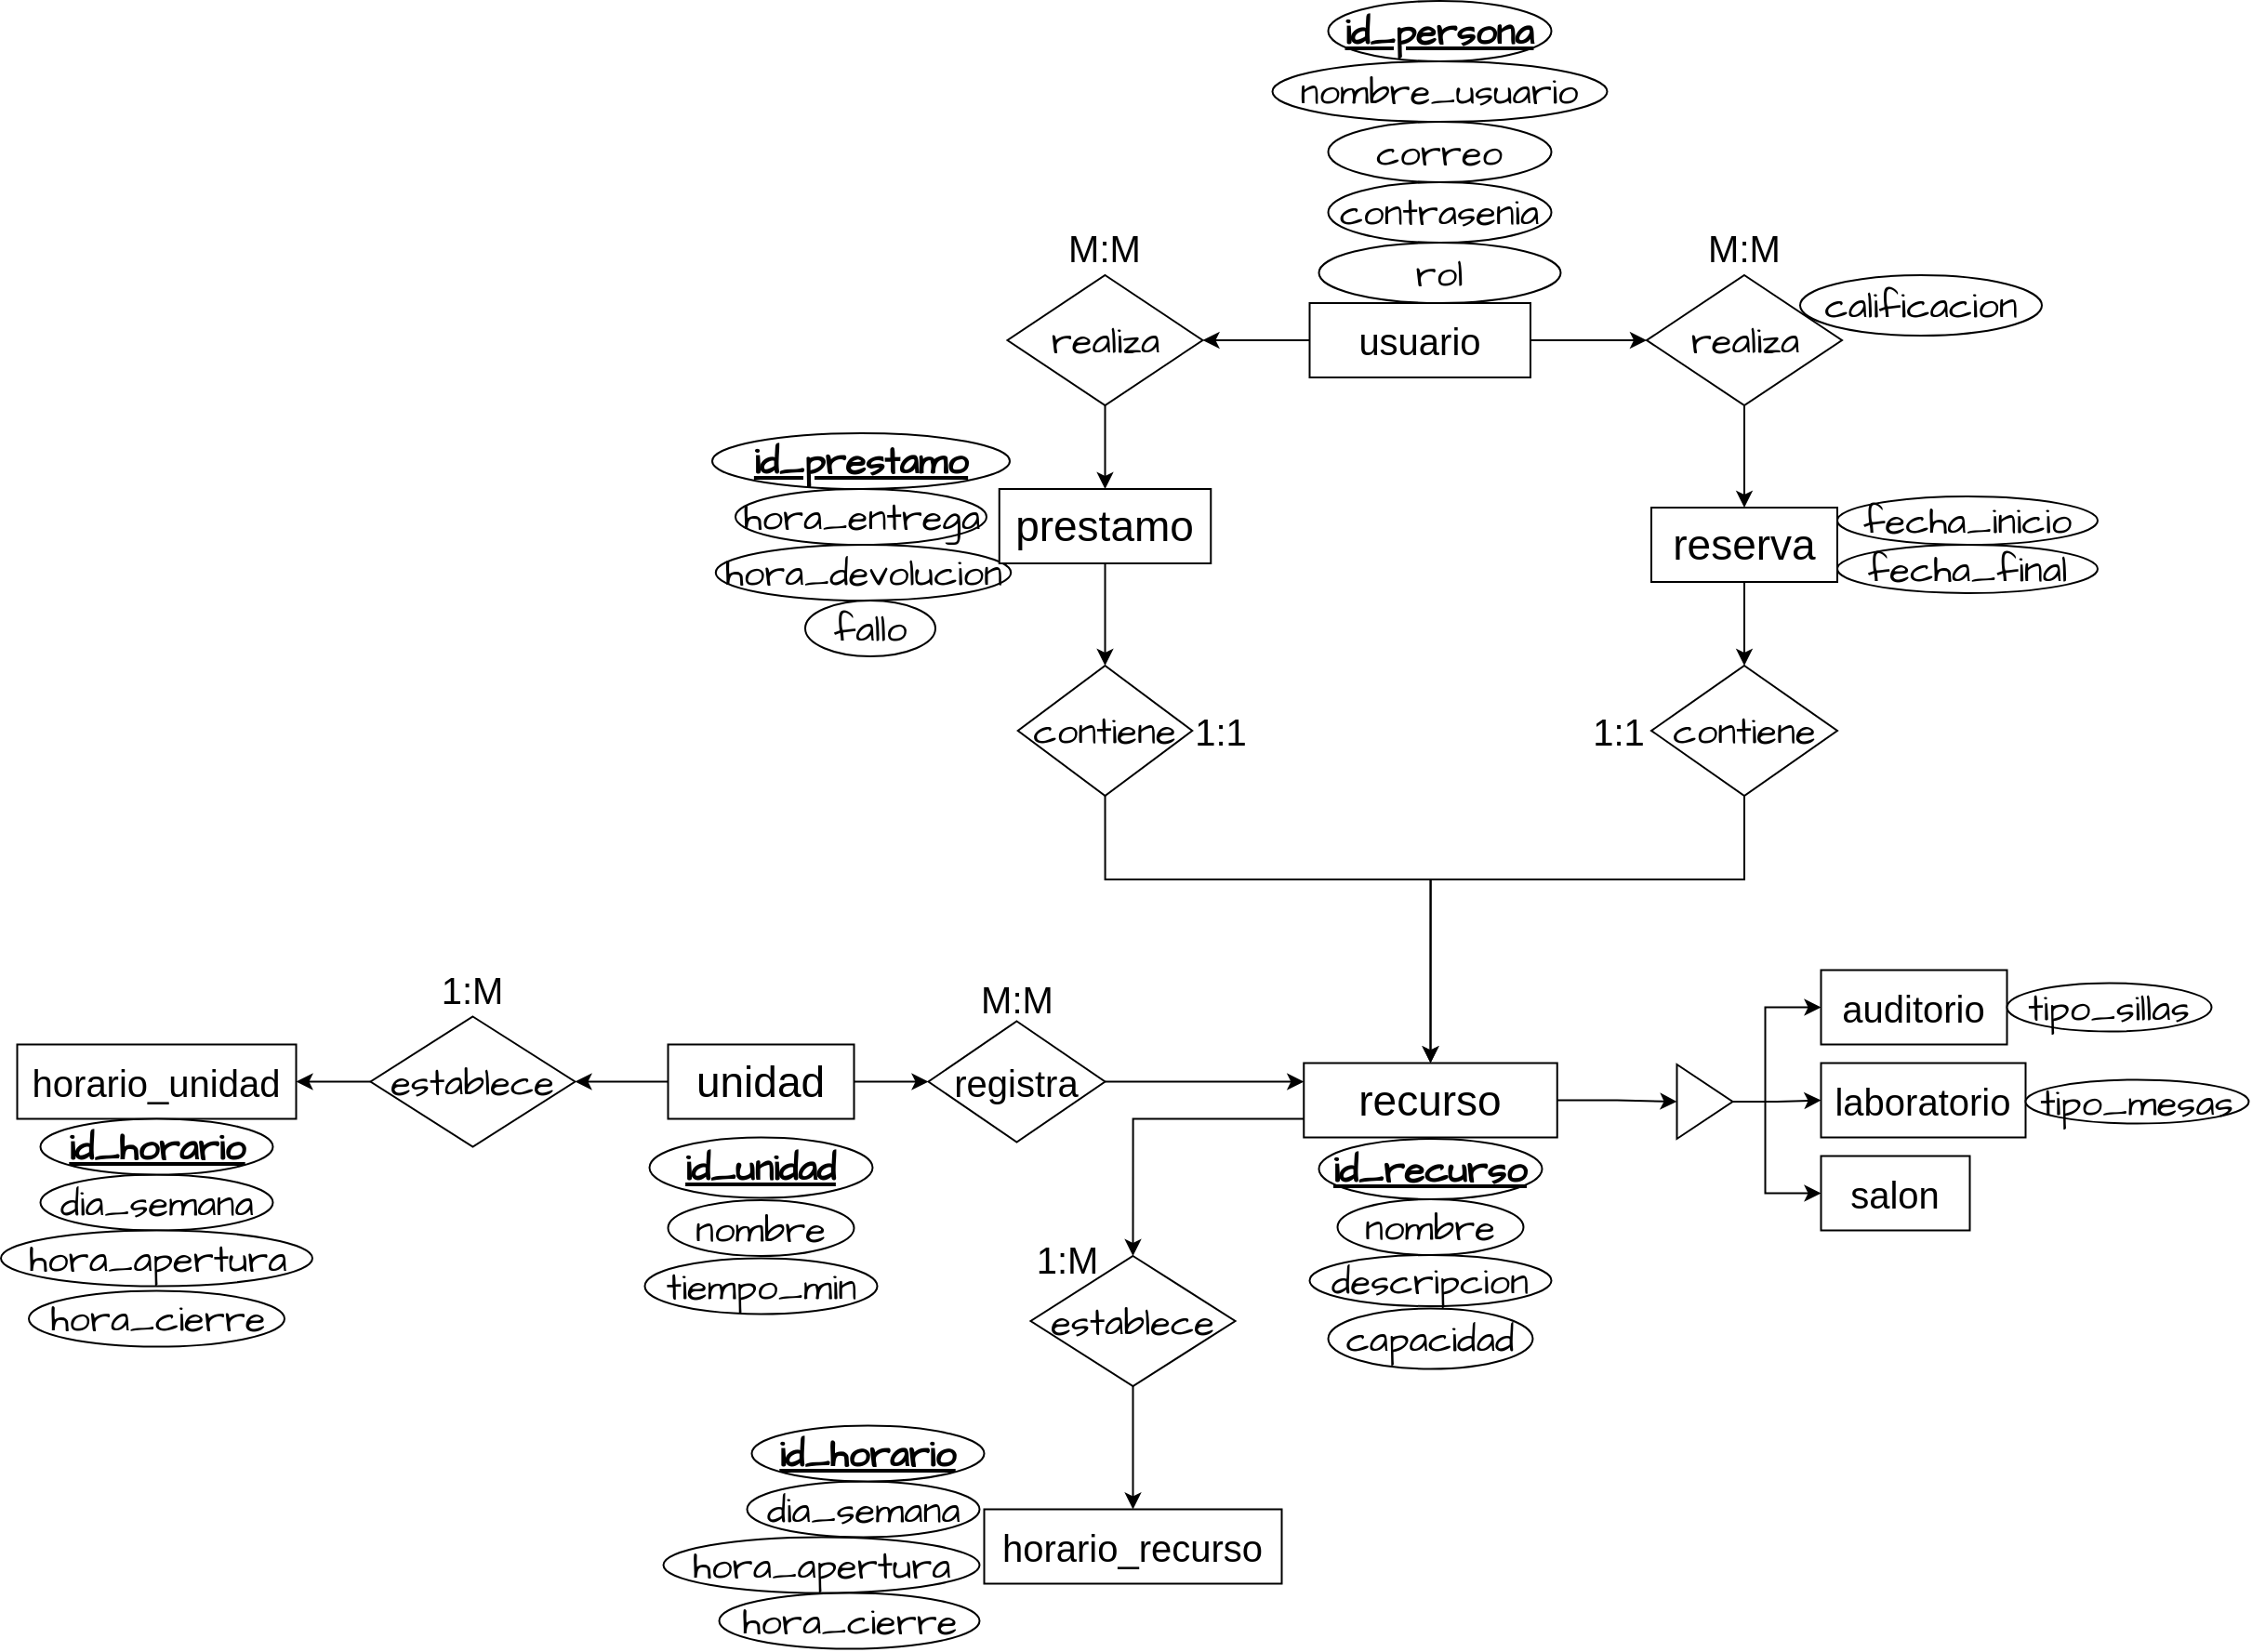 <mxfile version="22.1.11" type="device" pages="2">
  <diagram name="ER" id="OxHdGrjWC4HtzLj_jFQd">
    <mxGraphModel dx="1246" dy="1634" grid="1" gridSize="10" guides="1" tooltips="1" connect="1" arrows="1" fold="1" page="1" pageScale="1" pageWidth="1000" pageHeight="900" math="0" shadow="0">
      <root>
        <mxCell id="Fdt8p3Iun5FcVABfMerW-0" />
        <mxCell id="Fdt8p3Iun5FcVABfMerW-1" parent="Fdt8p3Iun5FcVABfMerW-0" />
        <mxCell id="Fdt8p3Iun5FcVABfMerW-2" style="edgeStyle=orthogonalEdgeStyle;rounded=0;hachureGap=4;orthogonalLoop=1;jettySize=auto;html=1;entryX=0;entryY=0.5;entryDx=0;entryDy=0;fontFamily=Helvetica;fontSize=16;" parent="Fdt8p3Iun5FcVABfMerW-1" source="Fdt8p3Iun5FcVABfMerW-4" target="Fdt8p3Iun5FcVABfMerW-9" edge="1">
          <mxGeometry relative="1" as="geometry" />
        </mxCell>
        <mxCell id="Fdt8p3Iun5FcVABfMerW-3" style="edgeStyle=orthogonalEdgeStyle;rounded=0;hachureGap=4;orthogonalLoop=1;jettySize=auto;html=1;exitX=0;exitY=0.5;exitDx=0;exitDy=0;entryX=1;entryY=0.5;entryDx=0;entryDy=0;fontFamily=Architects Daughter;fontSource=https%3A%2F%2Ffonts.googleapis.com%2Fcss%3Ffamily%3DArchitects%2BDaughter;fontSize=16;" parent="Fdt8p3Iun5FcVABfMerW-1" source="Fdt8p3Iun5FcVABfMerW-4" target="Fdt8p3Iun5FcVABfMerW-20" edge="1">
          <mxGeometry relative="1" as="geometry" />
        </mxCell>
        <mxCell id="Fdt8p3Iun5FcVABfMerW-4" value="unidad" style="rounded=0;whiteSpace=wrap;html=1;hachureGap=4;fontFamily=Helvetica;fontSize=23;" parent="Fdt8p3Iun5FcVABfMerW-1" vertex="1">
          <mxGeometry x="391.25" y="528.75" width="100" height="40" as="geometry" />
        </mxCell>
        <mxCell id="Fdt8p3Iun5FcVABfMerW-5" style="edgeStyle=orthogonalEdgeStyle;rounded=0;hachureGap=4;orthogonalLoop=1;jettySize=auto;html=1;exitX=1;exitY=0.5;exitDx=0;exitDy=0;entryX=0;entryY=0.5;entryDx=0;entryDy=0;fontFamily=Architects Daughter;fontSource=https%3A%2F%2Ffonts.googleapis.com%2Fcss%3Ffamily%3DArchitects%2BDaughter;fontSize=16;" parent="Fdt8p3Iun5FcVABfMerW-1" source="Fdt8p3Iun5FcVABfMerW-7" target="Fdt8p3Iun5FcVABfMerW-17" edge="1">
          <mxGeometry relative="1" as="geometry" />
        </mxCell>
        <mxCell id="Fdt8p3Iun5FcVABfMerW-6" style="edgeStyle=orthogonalEdgeStyle;rounded=0;hachureGap=4;orthogonalLoop=1;jettySize=auto;html=1;exitX=0;exitY=0.75;exitDx=0;exitDy=0;entryX=0.5;entryY=0;entryDx=0;entryDy=0;fontFamily=Architects Daughter;fontSource=https%3A%2F%2Ffonts.googleapis.com%2Fcss%3Ffamily%3DArchitects%2BDaughter;fontSize=16;" parent="Fdt8p3Iun5FcVABfMerW-1" source="Fdt8p3Iun5FcVABfMerW-7" target="Fdt8p3Iun5FcVABfMerW-23" edge="1">
          <mxGeometry relative="1" as="geometry">
            <Array as="points">
              <mxPoint x="641.25" y="568.75" />
            </Array>
          </mxGeometry>
        </mxCell>
        <mxCell id="Fdt8p3Iun5FcVABfMerW-7" value="recurso" style="rounded=0;whiteSpace=wrap;html=1;hachureGap=4;fontFamily=Helvetica;fontSize=23;" parent="Fdt8p3Iun5FcVABfMerW-1" vertex="1">
          <mxGeometry x="733.13" y="538.75" width="136.25" height="40" as="geometry" />
        </mxCell>
        <mxCell id="Fdt8p3Iun5FcVABfMerW-8" style="edgeStyle=orthogonalEdgeStyle;rounded=0;hachureGap=4;orthogonalLoop=1;jettySize=auto;html=1;exitX=1;exitY=0.5;exitDx=0;exitDy=0;entryX=0;entryY=0.25;entryDx=0;entryDy=0;fontFamily=Helvetica;fontSize=16;" parent="Fdt8p3Iun5FcVABfMerW-1" source="Fdt8p3Iun5FcVABfMerW-9" target="Fdt8p3Iun5FcVABfMerW-7" edge="1">
          <mxGeometry relative="1" as="geometry" />
        </mxCell>
        <mxCell id="Fdt8p3Iun5FcVABfMerW-9" value="registra" style="rhombus;whiteSpace=wrap;html=1;hachureGap=4;fontFamily=Helvetica;fontSize=20;rounded=0;" parent="Fdt8p3Iun5FcVABfMerW-1" vertex="1">
          <mxGeometry x="531.25" y="516.25" width="95" height="65" as="geometry" />
        </mxCell>
        <mxCell id="Fdt8p3Iun5FcVABfMerW-10" value="M:M" style="text;html=1;align=center;verticalAlign=middle;whiteSpace=wrap;rounded=0;fontSize=20;fontFamily=Helvetica;" parent="Fdt8p3Iun5FcVABfMerW-1" vertex="1">
          <mxGeometry x="548.75" y="488.75" width="60" height="30" as="geometry" />
        </mxCell>
        <mxCell id="Fdt8p3Iun5FcVABfMerW-11" value="auditorio" style="rounded=0;whiteSpace=wrap;html=1;hachureGap=4;fontFamily=Helvetica;fontSize=20;" parent="Fdt8p3Iun5FcVABfMerW-1" vertex="1">
          <mxGeometry x="1011.25" y="488.75" width="100" height="40" as="geometry" />
        </mxCell>
        <mxCell id="Fdt8p3Iun5FcVABfMerW-12" value="salon" style="rounded=0;whiteSpace=wrap;html=1;hachureGap=4;fontFamily=Helvetica;fontSize=20;" parent="Fdt8p3Iun5FcVABfMerW-1" vertex="1">
          <mxGeometry x="1011.25" y="588.75" width="80" height="40" as="geometry" />
        </mxCell>
        <mxCell id="Fdt8p3Iun5FcVABfMerW-13" value="laboratorio" style="rounded=0;whiteSpace=wrap;html=1;hachureGap=4;fontFamily=Helvetica;fontSize=20;" parent="Fdt8p3Iun5FcVABfMerW-1" vertex="1">
          <mxGeometry x="1011.25" y="538.75" width="110" height="40" as="geometry" />
        </mxCell>
        <mxCell id="-EgwV7YAkDDysSDa80SV-2" style="edgeStyle=orthogonalEdgeStyle;rounded=0;orthogonalLoop=1;jettySize=auto;html=1;exitX=1;exitY=0.5;exitDx=0;exitDy=0;entryX=0;entryY=0.5;entryDx=0;entryDy=0;" parent="Fdt8p3Iun5FcVABfMerW-1" source="Fdt8p3Iun5FcVABfMerW-17" target="Fdt8p3Iun5FcVABfMerW-11" edge="1">
          <mxGeometry relative="1" as="geometry">
            <Array as="points">
              <mxPoint x="981.25" y="560" />
              <mxPoint x="981.25" y="509" />
            </Array>
          </mxGeometry>
        </mxCell>
        <mxCell id="UYdT5KM9B5tP5GZX3k2u-0" style="edgeStyle=orthogonalEdgeStyle;rounded=0;orthogonalLoop=1;jettySize=auto;html=1;exitX=1;exitY=0.5;exitDx=0;exitDy=0;entryX=0;entryY=0.5;entryDx=0;entryDy=0;" parent="Fdt8p3Iun5FcVABfMerW-1" source="Fdt8p3Iun5FcVABfMerW-17" target="Fdt8p3Iun5FcVABfMerW-13" edge="1">
          <mxGeometry relative="1" as="geometry" />
        </mxCell>
        <mxCell id="UYdT5KM9B5tP5GZX3k2u-1" style="edgeStyle=orthogonalEdgeStyle;rounded=0;orthogonalLoop=1;jettySize=auto;html=1;exitX=1;exitY=0.5;exitDx=0;exitDy=0;entryX=0;entryY=0.5;entryDx=0;entryDy=0;" parent="Fdt8p3Iun5FcVABfMerW-1" source="Fdt8p3Iun5FcVABfMerW-17" target="Fdt8p3Iun5FcVABfMerW-12" edge="1">
          <mxGeometry relative="1" as="geometry">
            <Array as="points">
              <mxPoint x="981.25" y="560" />
              <mxPoint x="981.25" y="609" />
            </Array>
          </mxGeometry>
        </mxCell>
        <mxCell id="Fdt8p3Iun5FcVABfMerW-17" value="" style="triangle;whiteSpace=wrap;html=1;hachureGap=4;fontFamily=Architects Daughter;fontSource=https%3A%2F%2Ffonts.googleapis.com%2Fcss%3Ffamily%3DArchitects%2BDaughter;fontSize=20;rotation=0;rounded=0;" parent="Fdt8p3Iun5FcVABfMerW-1" vertex="1">
          <mxGeometry x="933.75" y="539.5" width="30" height="40" as="geometry" />
        </mxCell>
        <mxCell id="Fdt8p3Iun5FcVABfMerW-18" value="horario_recurso" style="rounded=0;whiteSpace=wrap;html=1;hachureGap=4;fontFamily=Helvetica;fontSize=20;" parent="Fdt8p3Iun5FcVABfMerW-1" vertex="1">
          <mxGeometry x="561.25" y="778.75" width="160" height="40" as="geometry" />
        </mxCell>
        <mxCell id="Fdt8p3Iun5FcVABfMerW-19" style="edgeStyle=orthogonalEdgeStyle;rounded=0;hachureGap=4;orthogonalLoop=1;jettySize=auto;html=1;entryX=1;entryY=0.5;entryDx=0;entryDy=0;fontFamily=Architects Daughter;fontSource=https%3A%2F%2Ffonts.googleapis.com%2Fcss%3Ffamily%3DArchitects%2BDaughter;fontSize=16;" parent="Fdt8p3Iun5FcVABfMerW-1" source="Fdt8p3Iun5FcVABfMerW-20" target="_LIqgTDhozhLzIGRH-Xo-0" edge="1">
          <mxGeometry relative="1" as="geometry" />
        </mxCell>
        <mxCell id="Fdt8p3Iun5FcVABfMerW-20" value="establece" style="rhombus;whiteSpace=wrap;html=1;hachureGap=4;fontFamily=Architects Daughter;fontSource=https%3A%2F%2Ffonts.googleapis.com%2Fcss%3Ffamily%3DArchitects%2BDaughter;fontSize=20;rounded=0;" parent="Fdt8p3Iun5FcVABfMerW-1" vertex="1">
          <mxGeometry x="231.25" y="513.75" width="110" height="70" as="geometry" />
        </mxCell>
        <mxCell id="Fdt8p3Iun5FcVABfMerW-21" value="1:M" style="text;html=1;align=center;verticalAlign=middle;whiteSpace=wrap;rounded=0;fontSize=20;fontFamily=Helvetica;" parent="Fdt8p3Iun5FcVABfMerW-1" vertex="1">
          <mxGeometry x="256.25" y="483.75" width="60" height="30" as="geometry" />
        </mxCell>
        <mxCell id="Fdt8p3Iun5FcVABfMerW-22" style="edgeStyle=orthogonalEdgeStyle;rounded=0;hachureGap=4;orthogonalLoop=1;jettySize=auto;html=1;exitX=0.5;exitY=1;exitDx=0;exitDy=0;entryX=0.5;entryY=0;entryDx=0;entryDy=0;fontFamily=Architects Daughter;fontSource=https%3A%2F%2Ffonts.googleapis.com%2Fcss%3Ffamily%3DArchitects%2BDaughter;fontSize=16;" parent="Fdt8p3Iun5FcVABfMerW-1" source="Fdt8p3Iun5FcVABfMerW-23" target="Fdt8p3Iun5FcVABfMerW-18" edge="1">
          <mxGeometry relative="1" as="geometry" />
        </mxCell>
        <mxCell id="Fdt8p3Iun5FcVABfMerW-23" value="establece" style="rhombus;whiteSpace=wrap;html=1;hachureGap=4;fontFamily=Architects Daughter;fontSource=https%3A%2F%2Ffonts.googleapis.com%2Fcss%3Ffamily%3DArchitects%2BDaughter;fontSize=20;rounded=0;" parent="Fdt8p3Iun5FcVABfMerW-1" vertex="1">
          <mxGeometry x="586.25" y="642.5" width="110" height="70" as="geometry" />
        </mxCell>
        <mxCell id="Fdt8p3Iun5FcVABfMerW-24" value="1:M" style="text;html=1;align=center;verticalAlign=middle;whiteSpace=wrap;rounded=0;fontSize=20;fontFamily=Helvetica;" parent="Fdt8p3Iun5FcVABfMerW-1" vertex="1">
          <mxGeometry x="576.25" y="628.75" width="60" height="30" as="geometry" />
        </mxCell>
        <mxCell id="Fdt8p3Iun5FcVABfMerW-25" value="dia_semana" style="ellipse;whiteSpace=wrap;html=1;hachureGap=4;fontFamily=Architects Daughter;fontSource=https%3A%2F%2Ffonts.googleapis.com%2Fcss%3Ffamily%3DArchitects%2BDaughter;fontSize=20;rounded=0;" parent="Fdt8p3Iun5FcVABfMerW-1" vertex="1">
          <mxGeometry x="433.75" y="763.75" width="125" height="30" as="geometry" />
        </mxCell>
        <mxCell id="Fdt8p3Iun5FcVABfMerW-26" value="hora_apertura" style="ellipse;whiteSpace=wrap;html=1;hachureGap=4;fontFamily=Architects Daughter;fontSource=https%3A%2F%2Ffonts.googleapis.com%2Fcss%3Ffamily%3DArchitects%2BDaughter;fontSize=20;rounded=0;" parent="Fdt8p3Iun5FcVABfMerW-1" vertex="1">
          <mxGeometry x="388.75" y="793.75" width="170" height="30" as="geometry" />
        </mxCell>
        <mxCell id="Fdt8p3Iun5FcVABfMerW-27" value="hora_cierre" style="ellipse;whiteSpace=wrap;html=1;hachureGap=4;fontFamily=Architects Daughter;fontSource=https%3A%2F%2Ffonts.googleapis.com%2Fcss%3Ffamily%3DArchitects%2BDaughter;fontSize=20;rounded=0;" parent="Fdt8p3Iun5FcVABfMerW-1" vertex="1">
          <mxGeometry x="418.75" y="823.75" width="140" height="30" as="geometry" />
        </mxCell>
        <mxCell id="Fdt8p3Iun5FcVABfMerW-28" value="tiempo_min" style="ellipse;whiteSpace=wrap;html=1;hachureGap=4;fontFamily=Architects Daughter;fontSource=https%3A%2F%2Ffonts.googleapis.com%2Fcss%3Ffamily%3DArchitects%2BDaughter;fontSize=20;rounded=0;" parent="Fdt8p3Iun5FcVABfMerW-1" vertex="1">
          <mxGeometry x="378.75" y="643.75" width="125" height="30" as="geometry" />
        </mxCell>
        <mxCell id="Fdt8p3Iun5FcVABfMerW-29" value="id_recurso" style="ellipse;whiteSpace=wrap;html=1;hachureGap=4;fontFamily=Architects Daughter;fontSource=https%3A%2F%2Ffonts.googleapis.com%2Fcss%3Ffamily%3DArchitects%2BDaughter;fontSize=20;fontStyle=5;rounded=0;" parent="Fdt8p3Iun5FcVABfMerW-1" vertex="1">
          <mxGeometry x="741.25" y="579.5" width="120" height="32.5" as="geometry" />
        </mxCell>
        <mxCell id="Fdt8p3Iun5FcVABfMerW-30" value="nombre" style="ellipse;whiteSpace=wrap;html=1;hachureGap=4;fontFamily=Architects Daughter;fontSource=https%3A%2F%2Ffonts.googleapis.com%2Fcss%3Ffamily%3DArchitects%2BDaughter;fontSize=20;rounded=0;" parent="Fdt8p3Iun5FcVABfMerW-1" vertex="1">
          <mxGeometry x="751.25" y="612" width="100" height="30" as="geometry" />
        </mxCell>
        <mxCell id="Fdt8p3Iun5FcVABfMerW-31" value="descripcion" style="ellipse;whiteSpace=wrap;html=1;hachureGap=4;fontFamily=Architects Daughter;fontSource=https%3A%2F%2Ffonts.googleapis.com%2Fcss%3Ffamily%3DArchitects%2BDaughter;fontSize=20;rounded=0;" parent="Fdt8p3Iun5FcVABfMerW-1" vertex="1">
          <mxGeometry x="736.25" y="642" width="130" height="27.5" as="geometry" />
        </mxCell>
        <mxCell id="Fdt8p3Iun5FcVABfMerW-32" value="capacidad" style="ellipse;whiteSpace=wrap;html=1;hachureGap=4;fontFamily=Architects Daughter;fontSource=https%3A%2F%2Ffonts.googleapis.com%2Fcss%3Ffamily%3DArchitects%2BDaughter;fontSize=20;rounded=0;" parent="Fdt8p3Iun5FcVABfMerW-1" vertex="1">
          <mxGeometry x="746.25" y="670.75" width="110" height="32.5" as="geometry" />
        </mxCell>
        <mxCell id="Fdt8p3Iun5FcVABfMerW-33" value="tipo_sillas" style="ellipse;whiteSpace=wrap;html=1;hachureGap=4;fontFamily=Architects Daughter;fontSource=https%3A%2F%2Ffonts.googleapis.com%2Fcss%3Ffamily%3DArchitects%2BDaughter;fontSize=20;rounded=0;" parent="Fdt8p3Iun5FcVABfMerW-1" vertex="1">
          <mxGeometry x="1111.25" y="495.75" width="110" height="26" as="geometry" />
        </mxCell>
        <mxCell id="Fdt8p3Iun5FcVABfMerW-34" value="tipo_mesas" style="ellipse;whiteSpace=wrap;html=1;hachureGap=4;fontFamily=Architects Daughter;fontSource=https%3A%2F%2Ffonts.googleapis.com%2Fcss%3Ffamily%3DArchitects%2BDaughter;fontSize=20;rounded=0;" parent="Fdt8p3Iun5FcVABfMerW-1" vertex="1">
          <mxGeometry x="1121.25" y="547.75" width="120" height="23.5" as="geometry" />
        </mxCell>
        <mxCell id="Fdt8p3Iun5FcVABfMerW-35" style="edgeStyle=orthogonalEdgeStyle;rounded=0;hachureGap=4;orthogonalLoop=1;jettySize=auto;html=1;exitX=1;exitY=0.5;exitDx=0;exitDy=0;fontFamily=Architects Daughter;fontSource=https%3A%2F%2Ffonts.googleapis.com%2Fcss%3Ffamily%3DArchitects%2BDaughter;fontSize=16;entryX=0;entryY=0.5;entryDx=0;entryDy=0;" parent="Fdt8p3Iun5FcVABfMerW-1" source="Fdt8p3Iun5FcVABfMerW-48" target="Fdt8p3Iun5FcVABfMerW-42" edge="1">
          <mxGeometry relative="1" as="geometry">
            <Array as="points" />
            <mxPoint x="481.25" y="85.0" as="sourcePoint" />
          </mxGeometry>
        </mxCell>
        <mxCell id="Fdt8p3Iun5FcVABfMerW-38" value="id_unidad" style="ellipse;whiteSpace=wrap;html=1;hachureGap=4;fontFamily=Architects Daughter;fontSource=https%3A%2F%2Ffonts.googleapis.com%2Fcss%3Ffamily%3DArchitects%2BDaughter;fontSize=20;fontStyle=5;rounded=0;" parent="Fdt8p3Iun5FcVABfMerW-1" vertex="1">
          <mxGeometry x="381.25" y="578.75" width="120" height="32.5" as="geometry" />
        </mxCell>
        <mxCell id="Fdt8p3Iun5FcVABfMerW-39" value="nombre" style="ellipse;whiteSpace=wrap;html=1;hachureGap=4;fontFamily=Architects Daughter;fontSource=https%3A%2F%2Ffonts.googleapis.com%2Fcss%3Ffamily%3DArchitects%2BDaughter;fontSize=20;rounded=0;" parent="Fdt8p3Iun5FcVABfMerW-1" vertex="1">
          <mxGeometry x="391.25" y="612.5" width="100" height="30" as="geometry" />
        </mxCell>
        <mxCell id="Fdt8p3Iun5FcVABfMerW-40" value="calificacion" style="ellipse;whiteSpace=wrap;html=1;hachureGap=4;fontFamily=Architects Daughter;fontSource=https%3A%2F%2Ffonts.googleapis.com%2Fcss%3Ffamily%3DArchitects%2BDaughter;fontSize=20;rounded=0;" parent="Fdt8p3Iun5FcVABfMerW-1" vertex="1">
          <mxGeometry x="1000" y="115" width="130" height="32.5" as="geometry" />
        </mxCell>
        <mxCell id="oT7dNOjuw1c5i8bACqCm-0" style="edgeStyle=orthogonalEdgeStyle;rounded=0;orthogonalLoop=1;jettySize=auto;html=1;exitX=0.5;exitY=1;exitDx=0;exitDy=0;entryX=0.5;entryY=0;entryDx=0;entryDy=0;" parent="Fdt8p3Iun5FcVABfMerW-1" source="Fdt8p3Iun5FcVABfMerW-42" target="Fdt8p3Iun5FcVABfMerW-63" edge="1">
          <mxGeometry relative="1" as="geometry" />
        </mxCell>
        <mxCell id="Fdt8p3Iun5FcVABfMerW-42" value="realiza" style="rhombus;whiteSpace=wrap;html=1;hachureGap=4;fontFamily=Architects Daughter;fontSource=https%3A%2F%2Ffonts.googleapis.com%2Fcss%3Ffamily%3DArchitects%2BDaughter;fontSize=20;rounded=0;" parent="Fdt8p3Iun5FcVABfMerW-1" vertex="1">
          <mxGeometry x="917.5" y="115" width="105" height="70" as="geometry" />
        </mxCell>
        <mxCell id="Fdt8p3Iun5FcVABfMerW-43" value="1:1" style="text;html=1;align=center;verticalAlign=middle;whiteSpace=wrap;rounded=0;fontSize=20;fontFamily=Helvetica;" parent="Fdt8p3Iun5FcVABfMerW-1" vertex="1">
          <mxGeometry x="885" y="350" width="35" height="20" as="geometry" />
        </mxCell>
        <mxCell id="Fdt8p3Iun5FcVABfMerW-44" value="id_persona" style="ellipse;whiteSpace=wrap;html=1;hachureGap=4;fontFamily=Architects Daughter;fontSource=https%3A%2F%2Ffonts.googleapis.com%2Fcss%3Ffamily%3DArchitects%2BDaughter;fontSize=20;fontStyle=5;rounded=0;" parent="Fdt8p3Iun5FcVABfMerW-1" vertex="1">
          <mxGeometry x="746.25" y="-32.5" width="120" height="32.5" as="geometry" />
        </mxCell>
        <mxCell id="Fdt8p3Iun5FcVABfMerW-45" value="nombre_usuario" style="ellipse;whiteSpace=wrap;html=1;hachureGap=4;fontFamily=Architects Daughter;fontSource=https%3A%2F%2Ffonts.googleapis.com%2Fcss%3Ffamily%3DArchitects%2BDaughter;fontSize=20;rounded=0;" parent="Fdt8p3Iun5FcVABfMerW-1" vertex="1">
          <mxGeometry x="716.25" width="180" height="32.5" as="geometry" />
        </mxCell>
        <mxCell id="Fdt8p3Iun5FcVABfMerW-46" value="correo" style="ellipse;whiteSpace=wrap;html=1;hachureGap=4;fontFamily=Architects Daughter;fontSource=https%3A%2F%2Ffonts.googleapis.com%2Fcss%3Ffamily%3DArchitects%2BDaughter;fontSize=20;rounded=0;" parent="Fdt8p3Iun5FcVABfMerW-1" vertex="1">
          <mxGeometry x="746.25" y="32.5" width="120" height="32.5" as="geometry" />
        </mxCell>
        <mxCell id="8ZiabOKjSy1jZ_kP7K9j-1" style="edgeStyle=orthogonalEdgeStyle;rounded=0;orthogonalLoop=1;jettySize=auto;html=1;exitX=0;exitY=0.5;exitDx=0;exitDy=0;entryX=1;entryY=0.5;entryDx=0;entryDy=0;" parent="Fdt8p3Iun5FcVABfMerW-1" source="Fdt8p3Iun5FcVABfMerW-48" target="Fdt8p3Iun5FcVABfMerW-57" edge="1">
          <mxGeometry relative="1" as="geometry" />
        </mxCell>
        <mxCell id="Fdt8p3Iun5FcVABfMerW-48" value="usuario" style="rounded=0;whiteSpace=wrap;html=1;hachureGap=4;fontFamily=Helvetica;fontSize=20;" parent="Fdt8p3Iun5FcVABfMerW-1" vertex="1">
          <mxGeometry x="736.25" y="130" width="118.75" height="40" as="geometry" />
        </mxCell>
        <mxCell id="Fdt8p3Iun5FcVABfMerW-54" value="hora_entrega" style="ellipse;whiteSpace=wrap;html=1;hachureGap=4;fontFamily=Architects Daughter;fontSource=https%3A%2F%2Ffonts.googleapis.com%2Fcss%3Ffamily%3DArchitects%2BDaughter;fontSize=20;rounded=0;" parent="Fdt8p3Iun5FcVABfMerW-1" vertex="1">
          <mxGeometry x="427.5" y="230" width="135" height="30" as="geometry" />
        </mxCell>
        <mxCell id="Fdt8p3Iun5FcVABfMerW-55" value="hora_devolucion" style="ellipse;whiteSpace=wrap;html=1;hachureGap=4;fontFamily=Architects Daughter;fontSource=https%3A%2F%2Ffonts.googleapis.com%2Fcss%3Ffamily%3DArchitects%2BDaughter;fontSize=20;rounded=0;" parent="Fdt8p3Iun5FcVABfMerW-1" vertex="1">
          <mxGeometry x="416.88" y="260" width="158.75" height="30" as="geometry" />
        </mxCell>
        <mxCell id="Fdt8p3Iun5FcVABfMerW-56" style="edgeStyle=orthogonalEdgeStyle;rounded=0;hachureGap=4;orthogonalLoop=1;jettySize=auto;html=1;exitX=0.5;exitY=1;exitDx=0;exitDy=0;entryX=0.5;entryY=0;entryDx=0;entryDy=0;fontFamily=Architects Daughter;fontSource=https%3A%2F%2Ffonts.googleapis.com%2Fcss%3Ffamily%3DArchitects%2BDaughter;fontSize=16;" parent="Fdt8p3Iun5FcVABfMerW-1" source="Fdt8p3Iun5FcVABfMerW-57" target="Fdt8p3Iun5FcVABfMerW-67" edge="1">
          <mxGeometry relative="1" as="geometry" />
        </mxCell>
        <mxCell id="Fdt8p3Iun5FcVABfMerW-57" value="realiza" style="rhombus;whiteSpace=wrap;html=1;hachureGap=4;fontFamily=Architects Daughter;fontSource=https%3A%2F%2Ffonts.googleapis.com%2Fcss%3Ffamily%3DArchitects%2BDaughter;fontSize=20;rounded=0;" parent="Fdt8p3Iun5FcVABfMerW-1" vertex="1">
          <mxGeometry x="573.75" y="115" width="105" height="70" as="geometry" />
        </mxCell>
        <mxCell id="Fdt8p3Iun5FcVABfMerW-58" value="M:M" style="text;html=1;align=center;verticalAlign=middle;whiteSpace=wrap;rounded=0;fontSize=20;fontFamily=Helvetica;" parent="Fdt8p3Iun5FcVABfMerW-1" vertex="1">
          <mxGeometry x="940" y="85" width="60" height="30" as="geometry" />
        </mxCell>
        <mxCell id="Fdt8p3Iun5FcVABfMerW-61" value="M:M" style="text;html=1;align=center;verticalAlign=middle;whiteSpace=wrap;rounded=0;fontSize=20;fontFamily=Helvetica;" parent="Fdt8p3Iun5FcVABfMerW-1" vertex="1">
          <mxGeometry x="596.25" y="85" width="60" height="30" as="geometry" />
        </mxCell>
        <mxCell id="-EgwV7YAkDDysSDa80SV-1" style="edgeStyle=orthogonalEdgeStyle;rounded=0;orthogonalLoop=1;jettySize=auto;html=1;exitX=0.5;exitY=1;exitDx=0;exitDy=0;entryX=0.5;entryY=0;entryDx=0;entryDy=0;" parent="Fdt8p3Iun5FcVABfMerW-1" source="Fdt8p3Iun5FcVABfMerW-63" target="Fdt8p3Iun5FcVABfMerW-69" edge="1">
          <mxGeometry relative="1" as="geometry">
            <mxPoint x="1086.25" y="255" as="targetPoint" />
          </mxGeometry>
        </mxCell>
        <mxCell id="Fdt8p3Iun5FcVABfMerW-63" value="reserva" style="rounded=0;whiteSpace=wrap;html=1;hachureGap=4;fontFamily=Helvetica;fontSize=23;" parent="Fdt8p3Iun5FcVABfMerW-1" vertex="1">
          <mxGeometry x="920" y="240" width="100" height="40" as="geometry" />
        </mxCell>
        <mxCell id="oT7dNOjuw1c5i8bACqCm-2" style="edgeStyle=orthogonalEdgeStyle;rounded=0;orthogonalLoop=1;jettySize=auto;html=1;exitX=0.5;exitY=1;exitDx=0;exitDy=0;entryX=0.5;entryY=0;entryDx=0;entryDy=0;" parent="Fdt8p3Iun5FcVABfMerW-1" source="Fdt8p3Iun5FcVABfMerW-65" target="Fdt8p3Iun5FcVABfMerW-7" edge="1">
          <mxGeometry relative="1" as="geometry">
            <Array as="points">
              <mxPoint x="626" y="440" />
              <mxPoint x="801" y="440" />
            </Array>
          </mxGeometry>
        </mxCell>
        <mxCell id="Fdt8p3Iun5FcVABfMerW-65" value="contiene" style="rhombus;whiteSpace=wrap;html=1;hachureGap=4;fontFamily=Architects Daughter;fontSource=https%3A%2F%2Ffonts.googleapis.com%2Fcss%3Ffamily%3DArchitects%2BDaughter;fontSize=20;rounded=0;" parent="Fdt8p3Iun5FcVABfMerW-1" vertex="1">
          <mxGeometry x="579.38" y="325" width="93.75" height="70" as="geometry" />
        </mxCell>
        <mxCell id="Fdt8p3Iun5FcVABfMerW-66" style="edgeStyle=orthogonalEdgeStyle;rounded=0;hachureGap=4;orthogonalLoop=1;jettySize=auto;html=1;exitX=0.5;exitY=1;exitDx=0;exitDy=0;entryX=0.5;entryY=0;entryDx=0;entryDy=0;fontFamily=Architects Daughter;fontSource=https%3A%2F%2Ffonts.googleapis.com%2Fcss%3Ffamily%3DArchitects%2BDaughter;fontSize=16;" parent="Fdt8p3Iun5FcVABfMerW-1" source="Fdt8p3Iun5FcVABfMerW-67" target="Fdt8p3Iun5FcVABfMerW-65" edge="1">
          <mxGeometry relative="1" as="geometry" />
        </mxCell>
        <mxCell id="Fdt8p3Iun5FcVABfMerW-67" value="prestamo" style="rounded=0;whiteSpace=wrap;html=1;hachureGap=4;fontFamily=Helvetica;fontSize=23;" parent="Fdt8p3Iun5FcVABfMerW-1" vertex="1">
          <mxGeometry x="569.38" y="230" width="113.75" height="40" as="geometry" />
        </mxCell>
        <mxCell id="oT7dNOjuw1c5i8bACqCm-5" style="edgeStyle=orthogonalEdgeStyle;rounded=0;orthogonalLoop=1;jettySize=auto;html=1;exitX=0.5;exitY=1;exitDx=0;exitDy=0;entryX=0.5;entryY=0;entryDx=0;entryDy=0;" parent="Fdt8p3Iun5FcVABfMerW-1" source="Fdt8p3Iun5FcVABfMerW-69" target="Fdt8p3Iun5FcVABfMerW-7" edge="1">
          <mxGeometry relative="1" as="geometry">
            <Array as="points">
              <mxPoint x="970" y="440" />
              <mxPoint x="801" y="440" />
            </Array>
          </mxGeometry>
        </mxCell>
        <mxCell id="Fdt8p3Iun5FcVABfMerW-69" value="contiene" style="rhombus;whiteSpace=wrap;html=1;hachureGap=4;fontFamily=Architects Daughter;fontSource=https%3A%2F%2Ffonts.googleapis.com%2Fcss%3Ffamily%3DArchitects%2BDaughter;fontSize=20;rounded=0;" parent="Fdt8p3Iun5FcVABfMerW-1" vertex="1">
          <mxGeometry x="920" y="325" width="100" height="70" as="geometry" />
        </mxCell>
        <mxCell id="Fdt8p3Iun5FcVABfMerW-71" value="1:1" style="text;html=1;align=center;verticalAlign=middle;whiteSpace=wrap;rounded=0;fontSize=20;fontFamily=Helvetica;" parent="Fdt8p3Iun5FcVABfMerW-1" vertex="1">
          <mxGeometry x="671.25" y="350" width="35" height="20" as="geometry" />
        </mxCell>
        <mxCell id="Fdt8p3Iun5FcVABfMerW-72" value="fallo" style="ellipse;whiteSpace=wrap;html=1;hachureGap=4;fontFamily=Architects Daughter;fontSource=https%3A%2F%2Ffonts.googleapis.com%2Fcss%3Ffamily%3DArchitects%2BDaughter;fontSize=20;rounded=0;" parent="Fdt8p3Iun5FcVABfMerW-1" vertex="1">
          <mxGeometry x="465" y="290" width="70" height="30" as="geometry" />
        </mxCell>
        <mxCell id="8RwoYqvz8tEQkqdIUvzm-0" value="id_horario" style="ellipse;whiteSpace=wrap;html=1;hachureGap=4;fontFamily=Architects Daughter;fontSource=https%3A%2F%2Ffonts.googleapis.com%2Fcss%3Ffamily%3DArchitects%2BDaughter;fontSize=20;fontStyle=5;rounded=0;" parent="Fdt8p3Iun5FcVABfMerW-1" vertex="1">
          <mxGeometry x="436.25" y="733.75" width="125" height="30" as="geometry" />
        </mxCell>
        <mxCell id="8RwoYqvz8tEQkqdIUvzm-1" value="id_prestamo" style="ellipse;whiteSpace=wrap;html=1;hachureGap=4;fontFamily=Architects Daughter;fontSource=https%3A%2F%2Ffonts.googleapis.com%2Fcss%3Ffamily%3DArchitects%2BDaughter;fontSize=20;fontStyle=5;rounded=0;" parent="Fdt8p3Iun5FcVABfMerW-1" vertex="1">
          <mxGeometry x="415" y="200" width="160" height="30" as="geometry" />
        </mxCell>
        <mxCell id="_LIqgTDhozhLzIGRH-Xo-0" value="horario_unidad" style="rounded=0;whiteSpace=wrap;html=1;hachureGap=4;fontFamily=Helvetica;fontSize=20;" parent="Fdt8p3Iun5FcVABfMerW-1" vertex="1">
          <mxGeometry x="41.25" y="528.75" width="150" height="40" as="geometry" />
        </mxCell>
        <mxCell id="_LIqgTDhozhLzIGRH-Xo-1" value="dia_semana" style="ellipse;whiteSpace=wrap;html=1;hachureGap=4;fontFamily=Architects Daughter;fontSource=https%3A%2F%2Ffonts.googleapis.com%2Fcss%3Ffamily%3DArchitects%2BDaughter;fontSize=20;rounded=0;" parent="Fdt8p3Iun5FcVABfMerW-1" vertex="1">
          <mxGeometry x="53.75" y="598.75" width="125" height="30" as="geometry" />
        </mxCell>
        <mxCell id="_LIqgTDhozhLzIGRH-Xo-2" value="hora_apertura" style="ellipse;whiteSpace=wrap;html=1;hachureGap=4;fontFamily=Architects Daughter;fontSource=https%3A%2F%2Ffonts.googleapis.com%2Fcss%3Ffamily%3DArchitects%2BDaughter;fontSize=20;rounded=0;" parent="Fdt8p3Iun5FcVABfMerW-1" vertex="1">
          <mxGeometry x="32.5" y="628.75" width="167.5" height="30" as="geometry" />
        </mxCell>
        <mxCell id="_LIqgTDhozhLzIGRH-Xo-3" value="hora_cierre" style="ellipse;whiteSpace=wrap;html=1;hachureGap=4;fontFamily=Architects Daughter;fontSource=https%3A%2F%2Ffonts.googleapis.com%2Fcss%3Ffamily%3DArchitects%2BDaughter;fontSize=20;rounded=0;" parent="Fdt8p3Iun5FcVABfMerW-1" vertex="1">
          <mxGeometry x="47.5" y="661.25" width="137.5" height="30" as="geometry" />
        </mxCell>
        <mxCell id="_LIqgTDhozhLzIGRH-Xo-4" value="id_horario" style="ellipse;whiteSpace=wrap;html=1;hachureGap=4;fontFamily=Architects Daughter;fontSource=https%3A%2F%2Ffonts.googleapis.com%2Fcss%3Ffamily%3DArchitects%2BDaughter;fontSize=20;fontStyle=5;rounded=0;" parent="Fdt8p3Iun5FcVABfMerW-1" vertex="1">
          <mxGeometry x="53.75" y="568.75" width="125" height="30" as="geometry" />
        </mxCell>
        <mxCell id="YGCBTB9n9oO-Hdle2_bf-0" value="contrasenia" style="ellipse;whiteSpace=wrap;html=1;hachureGap=4;fontFamily=Architects Daughter;fontSource=https%3A%2F%2Ffonts.googleapis.com%2Fcss%3Ffamily%3DArchitects%2BDaughter;fontSize=20;rounded=0;" parent="Fdt8p3Iun5FcVABfMerW-1" vertex="1">
          <mxGeometry x="746.25" y="65" width="120" height="32.5" as="geometry" />
        </mxCell>
        <mxCell id="pzWo43OeM_ZXqWdcRrp1-4" value="fecha_inicio" style="ellipse;whiteSpace=wrap;html=1;hachureGap=4;fontFamily=Architects Daughter;fontSource=https%3A%2F%2Ffonts.googleapis.com%2Fcss%3Ffamily%3DArchitects%2BDaughter;fontSize=20;rounded=0;" parent="Fdt8p3Iun5FcVABfMerW-1" vertex="1">
          <mxGeometry x="1020" y="234" width="140" height="26" as="geometry" />
        </mxCell>
        <mxCell id="pzWo43OeM_ZXqWdcRrp1-5" value="fecha_final" style="ellipse;whiteSpace=wrap;html=1;hachureGap=4;fontFamily=Architects Daughter;fontSource=https%3A%2F%2Ffonts.googleapis.com%2Fcss%3Ffamily%3DArchitects%2BDaughter;fontSize=20;rounded=0;" parent="Fdt8p3Iun5FcVABfMerW-1" vertex="1">
          <mxGeometry x="1020" y="260" width="140" height="26" as="geometry" />
        </mxCell>
        <mxCell id="8ZiabOKjSy1jZ_kP7K9j-0" value="rol" style="ellipse;whiteSpace=wrap;html=1;hachureGap=4;fontFamily=Architects Daughter;fontSource=https%3A%2F%2Ffonts.googleapis.com%2Fcss%3Ffamily%3DArchitects%2BDaughter;fontSize=20;rounded=0;" parent="Fdt8p3Iun5FcVABfMerW-1" vertex="1">
          <mxGeometry x="741.25" y="97.5" width="130" height="32.5" as="geometry" />
        </mxCell>
      </root>
    </mxGraphModel>
  </diagram>
  <diagram name="Relacional" id="WdHG-aHe9T9yy0EaP1gD">
    <mxGraphModel dx="1466" dy="864" grid="1" gridSize="10" guides="1" tooltips="1" connect="1" arrows="1" fold="1" page="1" pageScale="1" pageWidth="1000" pageHeight="900" math="0" shadow="0">
      <root>
        <mxCell id="5fCRp2MowrQQEJdSjkWT-0" />
        <mxCell id="5fCRp2MowrQQEJdSjkWT-1" parent="5fCRp2MowrQQEJdSjkWT-0" />
        <mxCell id="4H0bfWlm6Tqa2H4D3_Ia-0" value="horarios_unidades" style="shape=table;startSize=30;container=1;collapsible=1;childLayout=tableLayout;fixedRows=1;rowLines=0;fontStyle=1;align=center;resizeLast=1;html=1;hachureGap=4;fontFamily=Architects Daughter;fontSource=https%3A%2F%2Ffonts.googleapis.com%2Fcss%3Ffamily%3DArchitects%2BDaughter;fontSize=20;rounded=0;" parent="5fCRp2MowrQQEJdSjkWT-1" vertex="1">
          <mxGeometry x="10" y="460" width="190" height="180" as="geometry" />
        </mxCell>
        <mxCell id="4H0bfWlm6Tqa2H4D3_Ia-1" value="" style="shape=tableRow;horizontal=0;startSize=0;swimlaneHead=0;swimlaneBody=0;fillColor=none;collapsible=0;dropTarget=0;points=[[0,0.5],[1,0.5]];portConstraint=eastwest;top=0;left=0;right=0;bottom=1;hachureGap=4;fontFamily=Architects Daughter;fontSource=https%3A%2F%2Ffonts.googleapis.com%2Fcss%3Ffamily%3DArchitects%2BDaughter;fontSize=20;rounded=0;" parent="4H0bfWlm6Tqa2H4D3_Ia-0" vertex="1">
          <mxGeometry y="30" width="190" height="30" as="geometry" />
        </mxCell>
        <mxCell id="4H0bfWlm6Tqa2H4D3_Ia-2" value="PK" style="shape=partialRectangle;connectable=0;fillColor=none;top=0;left=0;bottom=0;right=0;fontStyle=1;overflow=hidden;whiteSpace=wrap;html=1;hachureGap=4;fontFamily=Architects Daughter;fontSource=https%3A%2F%2Ffonts.googleapis.com%2Fcss%3Ffamily%3DArchitects%2BDaughter;fontSize=20;rounded=0;" parent="4H0bfWlm6Tqa2H4D3_Ia-1" vertex="1">
          <mxGeometry width="40" height="30" as="geometry">
            <mxRectangle width="40" height="30" as="alternateBounds" />
          </mxGeometry>
        </mxCell>
        <mxCell id="4H0bfWlm6Tqa2H4D3_Ia-3" value="id_horario" style="shape=partialRectangle;connectable=0;fillColor=none;top=0;left=0;bottom=0;right=0;align=left;spacingLeft=6;fontStyle=5;overflow=hidden;whiteSpace=wrap;html=1;hachureGap=4;fontFamily=Architects Daughter;fontSource=https%3A%2F%2Ffonts.googleapis.com%2Fcss%3Ffamily%3DArchitects%2BDaughter;fontSize=20;rounded=0;" parent="4H0bfWlm6Tqa2H4D3_Ia-1" vertex="1">
          <mxGeometry x="40" width="150" height="30" as="geometry">
            <mxRectangle width="150" height="30" as="alternateBounds" />
          </mxGeometry>
        </mxCell>
        <mxCell id="4H0bfWlm6Tqa2H4D3_Ia-4" value="" style="shape=tableRow;horizontal=0;startSize=0;swimlaneHead=0;swimlaneBody=0;fillColor=none;collapsible=0;dropTarget=0;points=[[0,0.5],[1,0.5]];portConstraint=eastwest;top=0;left=0;right=0;bottom=0;hachureGap=4;fontFamily=Architects Daughter;fontSource=https%3A%2F%2Ffonts.googleapis.com%2Fcss%3Ffamily%3DArchitects%2BDaughter;fontSize=20;rounded=0;" parent="4H0bfWlm6Tqa2H4D3_Ia-0" vertex="1">
          <mxGeometry y="60" width="190" height="30" as="geometry" />
        </mxCell>
        <mxCell id="4H0bfWlm6Tqa2H4D3_Ia-5" value="" style="shape=partialRectangle;connectable=0;fillColor=none;top=0;left=0;bottom=0;right=0;editable=1;overflow=hidden;whiteSpace=wrap;html=1;hachureGap=4;fontFamily=Architects Daughter;fontSource=https%3A%2F%2Ffonts.googleapis.com%2Fcss%3Ffamily%3DArchitects%2BDaughter;fontSize=20;rounded=0;" parent="4H0bfWlm6Tqa2H4D3_Ia-4" vertex="1">
          <mxGeometry width="40" height="30" as="geometry">
            <mxRectangle width="40" height="30" as="alternateBounds" />
          </mxGeometry>
        </mxCell>
        <mxCell id="4H0bfWlm6Tqa2H4D3_Ia-6" value="dia_semana" style="shape=partialRectangle;connectable=0;fillColor=none;top=0;left=0;bottom=0;right=0;align=left;spacingLeft=6;overflow=hidden;whiteSpace=wrap;html=1;hachureGap=4;fontFamily=Architects Daughter;fontSource=https%3A%2F%2Ffonts.googleapis.com%2Fcss%3Ffamily%3DArchitects%2BDaughter;fontSize=20;rounded=0;" parent="4H0bfWlm6Tqa2H4D3_Ia-4" vertex="1">
          <mxGeometry x="40" width="150" height="30" as="geometry">
            <mxRectangle width="150" height="30" as="alternateBounds" />
          </mxGeometry>
        </mxCell>
        <mxCell id="4H0bfWlm6Tqa2H4D3_Ia-7" value="" style="shape=tableRow;horizontal=0;startSize=0;swimlaneHead=0;swimlaneBody=0;fillColor=none;collapsible=0;dropTarget=0;points=[[0,0.5],[1,0.5]];portConstraint=eastwest;top=0;left=0;right=0;bottom=0;hachureGap=4;fontFamily=Architects Daughter;fontSource=https%3A%2F%2Ffonts.googleapis.com%2Fcss%3Ffamily%3DArchitects%2BDaughter;fontSize=20;rounded=0;" parent="4H0bfWlm6Tqa2H4D3_Ia-0" vertex="1">
          <mxGeometry y="90" width="190" height="30" as="geometry" />
        </mxCell>
        <mxCell id="4H0bfWlm6Tqa2H4D3_Ia-8" value="" style="shape=partialRectangle;connectable=0;fillColor=none;top=0;left=0;bottom=0;right=0;editable=1;overflow=hidden;whiteSpace=wrap;html=1;hachureGap=4;fontFamily=Architects Daughter;fontSource=https%3A%2F%2Ffonts.googleapis.com%2Fcss%3Ffamily%3DArchitects%2BDaughter;fontSize=20;rounded=0;" parent="4H0bfWlm6Tqa2H4D3_Ia-7" vertex="1">
          <mxGeometry width="40" height="30" as="geometry">
            <mxRectangle width="40" height="30" as="alternateBounds" />
          </mxGeometry>
        </mxCell>
        <mxCell id="4H0bfWlm6Tqa2H4D3_Ia-9" value="hora_apertura" style="shape=partialRectangle;connectable=0;fillColor=none;top=0;left=0;bottom=0;right=0;align=left;spacingLeft=6;overflow=hidden;whiteSpace=wrap;html=1;hachureGap=4;fontFamily=Architects Daughter;fontSource=https%3A%2F%2Ffonts.googleapis.com%2Fcss%3Ffamily%3DArchitects%2BDaughter;fontSize=20;rounded=0;" parent="4H0bfWlm6Tqa2H4D3_Ia-7" vertex="1">
          <mxGeometry x="40" width="150" height="30" as="geometry">
            <mxRectangle width="150" height="30" as="alternateBounds" />
          </mxGeometry>
        </mxCell>
        <mxCell id="4H0bfWlm6Tqa2H4D3_Ia-10" value="" style="shape=tableRow;horizontal=0;startSize=0;swimlaneHead=0;swimlaneBody=0;fillColor=none;collapsible=0;dropTarget=0;points=[[0,0.5],[1,0.5]];portConstraint=eastwest;top=0;left=0;right=0;bottom=0;hachureGap=4;fontFamily=Architects Daughter;fontSource=https%3A%2F%2Ffonts.googleapis.com%2Fcss%3Ffamily%3DArchitects%2BDaughter;fontSize=20;rounded=0;" parent="4H0bfWlm6Tqa2H4D3_Ia-0" vertex="1">
          <mxGeometry y="120" width="190" height="30" as="geometry" />
        </mxCell>
        <mxCell id="4H0bfWlm6Tqa2H4D3_Ia-11" value="" style="shape=partialRectangle;connectable=0;fillColor=none;top=0;left=0;bottom=0;right=0;editable=1;overflow=hidden;whiteSpace=wrap;html=1;hachureGap=4;fontFamily=Architects Daughter;fontSource=https%3A%2F%2Ffonts.googleapis.com%2Fcss%3Ffamily%3DArchitects%2BDaughter;fontSize=20;rounded=0;" parent="4H0bfWlm6Tqa2H4D3_Ia-10" vertex="1">
          <mxGeometry width="40" height="30" as="geometry">
            <mxRectangle width="40" height="30" as="alternateBounds" />
          </mxGeometry>
        </mxCell>
        <mxCell id="4H0bfWlm6Tqa2H4D3_Ia-12" value="hora_cierre" style="shape=partialRectangle;connectable=0;fillColor=none;top=0;left=0;bottom=0;right=0;align=left;spacingLeft=6;overflow=hidden;whiteSpace=wrap;html=1;hachureGap=4;fontFamily=Architects Daughter;fontSource=https%3A%2F%2Ffonts.googleapis.com%2Fcss%3Ffamily%3DArchitects%2BDaughter;fontSize=20;rounded=0;" parent="4H0bfWlm6Tqa2H4D3_Ia-10" vertex="1">
          <mxGeometry x="40" width="150" height="30" as="geometry">
            <mxRectangle width="150" height="30" as="alternateBounds" />
          </mxGeometry>
        </mxCell>
        <mxCell id="4H0bfWlm6Tqa2H4D3_Ia-85" value="" style="shape=tableRow;horizontal=0;startSize=0;swimlaneHead=0;swimlaneBody=0;fillColor=none;collapsible=0;dropTarget=0;points=[[0,0.5],[1,0.5]];portConstraint=eastwest;top=0;left=0;right=0;bottom=0;hachureGap=4;fontFamily=Architects Daughter;fontSource=https%3A%2F%2Ffonts.googleapis.com%2Fcss%3Ffamily%3DArchitects%2BDaughter;fontSize=20;rounded=0;" parent="4H0bfWlm6Tqa2H4D3_Ia-0" vertex="1">
          <mxGeometry y="150" width="190" height="30" as="geometry" />
        </mxCell>
        <mxCell id="4H0bfWlm6Tqa2H4D3_Ia-86" value="FK" style="shape=partialRectangle;connectable=0;fillColor=none;top=0;left=0;bottom=0;right=0;editable=1;overflow=hidden;whiteSpace=wrap;html=1;hachureGap=4;fontFamily=Architects Daughter;fontSource=https%3A%2F%2Ffonts.googleapis.com%2Fcss%3Ffamily%3DArchitects%2BDaughter;fontSize=20;rounded=0;" parent="4H0bfWlm6Tqa2H4D3_Ia-85" vertex="1">
          <mxGeometry width="40" height="30" as="geometry">
            <mxRectangle width="40" height="30" as="alternateBounds" />
          </mxGeometry>
        </mxCell>
        <mxCell id="4H0bfWlm6Tqa2H4D3_Ia-87" value="id_unidad" style="shape=partialRectangle;connectable=0;fillColor=none;top=0;left=0;bottom=0;right=0;align=left;spacingLeft=6;overflow=hidden;whiteSpace=wrap;html=1;hachureGap=4;fontFamily=Architects Daughter;fontSource=https%3A%2F%2Ffonts.googleapis.com%2Fcss%3Ffamily%3DArchitects%2BDaughter;fontSize=20;rounded=0;" parent="4H0bfWlm6Tqa2H4D3_Ia-85" vertex="1">
          <mxGeometry x="40" width="150" height="30" as="geometry">
            <mxRectangle width="150" height="30" as="alternateBounds" />
          </mxGeometry>
        </mxCell>
        <mxCell id="4H0bfWlm6Tqa2H4D3_Ia-13" value="recursos" style="shape=table;startSize=30;container=1;collapsible=1;childLayout=tableLayout;fixedRows=1;rowLines=0;fontStyle=1;align=center;resizeLast=1;html=1;hachureGap=4;fontFamily=Architects Daughter;fontSource=https%3A%2F%2Ffonts.googleapis.com%2Fcss%3Ffamily%3DArchitects%2BDaughter;fontSize=20;rounded=0;" parent="5fCRp2MowrQQEJdSjkWT-1" vertex="1">
          <mxGeometry x="740" y="460" width="180" height="150" as="geometry" />
        </mxCell>
        <mxCell id="4H0bfWlm6Tqa2H4D3_Ia-14" value="" style="shape=tableRow;horizontal=0;startSize=0;swimlaneHead=0;swimlaneBody=0;fillColor=none;collapsible=0;dropTarget=0;points=[[0,0.5],[1,0.5]];portConstraint=eastwest;top=0;left=0;right=0;bottom=1;hachureGap=4;fontFamily=Architects Daughter;fontSource=https%3A%2F%2Ffonts.googleapis.com%2Fcss%3Ffamily%3DArchitects%2BDaughter;fontSize=20;rounded=0;" parent="4H0bfWlm6Tqa2H4D3_Ia-13" vertex="1">
          <mxGeometry y="30" width="180" height="30" as="geometry" />
        </mxCell>
        <mxCell id="4H0bfWlm6Tqa2H4D3_Ia-15" value="PK" style="shape=partialRectangle;connectable=0;fillColor=none;top=0;left=0;bottom=0;right=0;fontStyle=1;overflow=hidden;whiteSpace=wrap;html=1;hachureGap=4;fontFamily=Architects Daughter;fontSource=https%3A%2F%2Ffonts.googleapis.com%2Fcss%3Ffamily%3DArchitects%2BDaughter;fontSize=20;rounded=0;" parent="4H0bfWlm6Tqa2H4D3_Ia-14" vertex="1">
          <mxGeometry width="40" height="30" as="geometry">
            <mxRectangle width="40" height="30" as="alternateBounds" />
          </mxGeometry>
        </mxCell>
        <mxCell id="4H0bfWlm6Tqa2H4D3_Ia-16" value="id_recurso" style="shape=partialRectangle;connectable=0;fillColor=none;top=0;left=0;bottom=0;right=0;align=left;spacingLeft=6;fontStyle=5;overflow=hidden;whiteSpace=wrap;html=1;hachureGap=4;fontFamily=Architects Daughter;fontSource=https%3A%2F%2Ffonts.googleapis.com%2Fcss%3Ffamily%3DArchitects%2BDaughter;fontSize=20;rounded=0;" parent="4H0bfWlm6Tqa2H4D3_Ia-14" vertex="1">
          <mxGeometry x="40" width="140" height="30" as="geometry">
            <mxRectangle width="140" height="30" as="alternateBounds" />
          </mxGeometry>
        </mxCell>
        <mxCell id="4H0bfWlm6Tqa2H4D3_Ia-17" value="" style="shape=tableRow;horizontal=0;startSize=0;swimlaneHead=0;swimlaneBody=0;fillColor=none;collapsible=0;dropTarget=0;points=[[0,0.5],[1,0.5]];portConstraint=eastwest;top=0;left=0;right=0;bottom=0;hachureGap=4;fontFamily=Architects Daughter;fontSource=https%3A%2F%2Ffonts.googleapis.com%2Fcss%3Ffamily%3DArchitects%2BDaughter;fontSize=20;rounded=0;" parent="4H0bfWlm6Tqa2H4D3_Ia-13" vertex="1">
          <mxGeometry y="60" width="180" height="30" as="geometry" />
        </mxCell>
        <mxCell id="4H0bfWlm6Tqa2H4D3_Ia-18" value="" style="shape=partialRectangle;connectable=0;fillColor=none;top=0;left=0;bottom=0;right=0;editable=1;overflow=hidden;whiteSpace=wrap;html=1;hachureGap=4;fontFamily=Architects Daughter;fontSource=https%3A%2F%2Ffonts.googleapis.com%2Fcss%3Ffamily%3DArchitects%2BDaughter;fontSize=20;rounded=0;" parent="4H0bfWlm6Tqa2H4D3_Ia-17" vertex="1">
          <mxGeometry width="40" height="30" as="geometry">
            <mxRectangle width="40" height="30" as="alternateBounds" />
          </mxGeometry>
        </mxCell>
        <mxCell id="4H0bfWlm6Tqa2H4D3_Ia-19" value="nombre" style="shape=partialRectangle;connectable=0;fillColor=none;top=0;left=0;bottom=0;right=0;align=left;spacingLeft=6;overflow=hidden;whiteSpace=wrap;html=1;hachureGap=4;fontFamily=Architects Daughter;fontSource=https%3A%2F%2Ffonts.googleapis.com%2Fcss%3Ffamily%3DArchitects%2BDaughter;fontSize=20;rounded=0;" parent="4H0bfWlm6Tqa2H4D3_Ia-17" vertex="1">
          <mxGeometry x="40" width="140" height="30" as="geometry">
            <mxRectangle width="140" height="30" as="alternateBounds" />
          </mxGeometry>
        </mxCell>
        <mxCell id="4H0bfWlm6Tqa2H4D3_Ia-20" value="" style="shape=tableRow;horizontal=0;startSize=0;swimlaneHead=0;swimlaneBody=0;fillColor=none;collapsible=0;dropTarget=0;points=[[0,0.5],[1,0.5]];portConstraint=eastwest;top=0;left=0;right=0;bottom=0;hachureGap=4;fontFamily=Architects Daughter;fontSource=https%3A%2F%2Ffonts.googleapis.com%2Fcss%3Ffamily%3DArchitects%2BDaughter;fontSize=20;rounded=0;" parent="4H0bfWlm6Tqa2H4D3_Ia-13" vertex="1">
          <mxGeometry y="90" width="180" height="30" as="geometry" />
        </mxCell>
        <mxCell id="4H0bfWlm6Tqa2H4D3_Ia-21" value="" style="shape=partialRectangle;connectable=0;fillColor=none;top=0;left=0;bottom=0;right=0;editable=1;overflow=hidden;whiteSpace=wrap;html=1;hachureGap=4;fontFamily=Architects Daughter;fontSource=https%3A%2F%2Ffonts.googleapis.com%2Fcss%3Ffamily%3DArchitects%2BDaughter;fontSize=20;rounded=0;" parent="4H0bfWlm6Tqa2H4D3_Ia-20" vertex="1">
          <mxGeometry width="40" height="30" as="geometry">
            <mxRectangle width="40" height="30" as="alternateBounds" />
          </mxGeometry>
        </mxCell>
        <mxCell id="4H0bfWlm6Tqa2H4D3_Ia-22" value="descripcion" style="shape=partialRectangle;connectable=0;fillColor=none;top=0;left=0;bottom=0;right=0;align=left;spacingLeft=6;overflow=hidden;whiteSpace=wrap;html=1;hachureGap=4;fontFamily=Architects Daughter;fontSource=https%3A%2F%2Ffonts.googleapis.com%2Fcss%3Ffamily%3DArchitects%2BDaughter;fontSize=20;rounded=0;" parent="4H0bfWlm6Tqa2H4D3_Ia-20" vertex="1">
          <mxGeometry x="40" width="140" height="30" as="geometry">
            <mxRectangle width="140" height="30" as="alternateBounds" />
          </mxGeometry>
        </mxCell>
        <mxCell id="4H0bfWlm6Tqa2H4D3_Ia-23" value="" style="shape=tableRow;horizontal=0;startSize=0;swimlaneHead=0;swimlaneBody=0;fillColor=none;collapsible=0;dropTarget=0;points=[[0,0.5],[1,0.5]];portConstraint=eastwest;top=0;left=0;right=0;bottom=0;hachureGap=4;fontFamily=Architects Daughter;fontSource=https%3A%2F%2Ffonts.googleapis.com%2Fcss%3Ffamily%3DArchitects%2BDaughter;fontSize=20;rounded=0;" parent="4H0bfWlm6Tqa2H4D3_Ia-13" vertex="1">
          <mxGeometry y="120" width="180" height="30" as="geometry" />
        </mxCell>
        <mxCell id="4H0bfWlm6Tqa2H4D3_Ia-24" value="" style="shape=partialRectangle;connectable=0;fillColor=none;top=0;left=0;bottom=0;right=0;editable=1;overflow=hidden;whiteSpace=wrap;html=1;hachureGap=4;fontFamily=Architects Daughter;fontSource=https%3A%2F%2Ffonts.googleapis.com%2Fcss%3Ffamily%3DArchitects%2BDaughter;fontSize=20;rounded=0;" parent="4H0bfWlm6Tqa2H4D3_Ia-23" vertex="1">
          <mxGeometry width="40" height="30" as="geometry">
            <mxRectangle width="40" height="30" as="alternateBounds" />
          </mxGeometry>
        </mxCell>
        <mxCell id="4H0bfWlm6Tqa2H4D3_Ia-25" value="capacidad" style="shape=partialRectangle;connectable=0;fillColor=none;top=0;left=0;bottom=0;right=0;align=left;spacingLeft=6;overflow=hidden;whiteSpace=wrap;html=1;hachureGap=4;fontFamily=Architects Daughter;fontSource=https%3A%2F%2Ffonts.googleapis.com%2Fcss%3Ffamily%3DArchitects%2BDaughter;fontSize=20;rounded=0;" parent="4H0bfWlm6Tqa2H4D3_Ia-23" vertex="1">
          <mxGeometry x="40" width="140" height="30" as="geometry">
            <mxRectangle width="140" height="30" as="alternateBounds" />
          </mxGeometry>
        </mxCell>
        <mxCell id="4H0bfWlm6Tqa2H4D3_Ia-26" value="unidades" style="shape=table;startSize=30;container=1;collapsible=1;childLayout=tableLayout;fixedRows=1;rowLines=0;fontStyle=1;align=center;resizeLast=1;html=1;hachureGap=4;fontFamily=Architects Daughter;fontSource=https%3A%2F%2Ffonts.googleapis.com%2Fcss%3Ffamily%3DArchitects%2BDaughter;fontSize=20;rounded=0;" parent="5fCRp2MowrQQEJdSjkWT-1" vertex="1">
          <mxGeometry x="240" y="460" width="180" height="120" as="geometry" />
        </mxCell>
        <mxCell id="4H0bfWlm6Tqa2H4D3_Ia-27" value="" style="shape=tableRow;horizontal=0;startSize=0;swimlaneHead=0;swimlaneBody=0;fillColor=none;collapsible=0;dropTarget=0;points=[[0,0.5],[1,0.5]];portConstraint=eastwest;top=0;left=0;right=0;bottom=1;hachureGap=4;fontFamily=Architects Daughter;fontSource=https%3A%2F%2Ffonts.googleapis.com%2Fcss%3Ffamily%3DArchitects%2BDaughter;fontSize=20;rounded=0;" parent="4H0bfWlm6Tqa2H4D3_Ia-26" vertex="1">
          <mxGeometry y="30" width="180" height="30" as="geometry" />
        </mxCell>
        <mxCell id="4H0bfWlm6Tqa2H4D3_Ia-28" value="PK" style="shape=partialRectangle;connectable=0;fillColor=none;top=0;left=0;bottom=0;right=0;fontStyle=1;overflow=hidden;whiteSpace=wrap;html=1;hachureGap=4;fontFamily=Architects Daughter;fontSource=https%3A%2F%2Ffonts.googleapis.com%2Fcss%3Ffamily%3DArchitects%2BDaughter;fontSize=20;rounded=0;" parent="4H0bfWlm6Tqa2H4D3_Ia-27" vertex="1">
          <mxGeometry width="40" height="30" as="geometry">
            <mxRectangle width="40" height="30" as="alternateBounds" />
          </mxGeometry>
        </mxCell>
        <mxCell id="4H0bfWlm6Tqa2H4D3_Ia-29" value="id_unidad" style="shape=partialRectangle;connectable=0;fillColor=none;top=0;left=0;bottom=0;right=0;align=left;spacingLeft=6;fontStyle=5;overflow=hidden;whiteSpace=wrap;html=1;hachureGap=4;fontFamily=Architects Daughter;fontSource=https%3A%2F%2Ffonts.googleapis.com%2Fcss%3Ffamily%3DArchitects%2BDaughter;fontSize=20;rounded=0;" parent="4H0bfWlm6Tqa2H4D3_Ia-27" vertex="1">
          <mxGeometry x="40" width="140" height="30" as="geometry">
            <mxRectangle width="140" height="30" as="alternateBounds" />
          </mxGeometry>
        </mxCell>
        <mxCell id="4H0bfWlm6Tqa2H4D3_Ia-30" value="" style="shape=tableRow;horizontal=0;startSize=0;swimlaneHead=0;swimlaneBody=0;fillColor=none;collapsible=0;dropTarget=0;points=[[0,0.5],[1,0.5]];portConstraint=eastwest;top=0;left=0;right=0;bottom=0;hachureGap=4;fontFamily=Architects Daughter;fontSource=https%3A%2F%2Ffonts.googleapis.com%2Fcss%3Ffamily%3DArchitects%2BDaughter;fontSize=20;rounded=0;" parent="4H0bfWlm6Tqa2H4D3_Ia-26" vertex="1">
          <mxGeometry y="60" width="180" height="30" as="geometry" />
        </mxCell>
        <mxCell id="4H0bfWlm6Tqa2H4D3_Ia-31" value="" style="shape=partialRectangle;connectable=0;fillColor=none;top=0;left=0;bottom=0;right=0;editable=1;overflow=hidden;whiteSpace=wrap;html=1;hachureGap=4;fontFamily=Architects Daughter;fontSource=https%3A%2F%2Ffonts.googleapis.com%2Fcss%3Ffamily%3DArchitects%2BDaughter;fontSize=20;rounded=0;" parent="4H0bfWlm6Tqa2H4D3_Ia-30" vertex="1">
          <mxGeometry width="40" height="30" as="geometry">
            <mxRectangle width="40" height="30" as="alternateBounds" />
          </mxGeometry>
        </mxCell>
        <mxCell id="4H0bfWlm6Tqa2H4D3_Ia-32" value="nombre" style="shape=partialRectangle;connectable=0;fillColor=none;top=0;left=0;bottom=0;right=0;align=left;spacingLeft=6;overflow=hidden;whiteSpace=wrap;html=1;hachureGap=4;fontFamily=Architects Daughter;fontSource=https%3A%2F%2Ffonts.googleapis.com%2Fcss%3Ffamily%3DArchitects%2BDaughter;fontSize=20;rounded=0;" parent="4H0bfWlm6Tqa2H4D3_Ia-30" vertex="1">
          <mxGeometry x="40" width="140" height="30" as="geometry">
            <mxRectangle width="140" height="30" as="alternateBounds" />
          </mxGeometry>
        </mxCell>
        <mxCell id="4H0bfWlm6Tqa2H4D3_Ia-33" value="" style="shape=tableRow;horizontal=0;startSize=0;swimlaneHead=0;swimlaneBody=0;fillColor=none;collapsible=0;dropTarget=0;points=[[0,0.5],[1,0.5]];portConstraint=eastwest;top=0;left=0;right=0;bottom=0;hachureGap=4;fontFamily=Architects Daughter;fontSource=https%3A%2F%2Ffonts.googleapis.com%2Fcss%3Ffamily%3DArchitects%2BDaughter;fontSize=20;rounded=0;" parent="4H0bfWlm6Tqa2H4D3_Ia-26" vertex="1">
          <mxGeometry y="90" width="180" height="30" as="geometry" />
        </mxCell>
        <mxCell id="4H0bfWlm6Tqa2H4D3_Ia-34" value="" style="shape=partialRectangle;connectable=0;fillColor=none;top=0;left=0;bottom=0;right=0;editable=1;overflow=hidden;whiteSpace=wrap;html=1;hachureGap=4;fontFamily=Architects Daughter;fontSource=https%3A%2F%2Ffonts.googleapis.com%2Fcss%3Ffamily%3DArchitects%2BDaughter;fontSize=20;rounded=0;" parent="4H0bfWlm6Tqa2H4D3_Ia-33" vertex="1">
          <mxGeometry width="40" height="30" as="geometry">
            <mxRectangle width="40" height="30" as="alternateBounds" />
          </mxGeometry>
        </mxCell>
        <mxCell id="4H0bfWlm6Tqa2H4D3_Ia-35" value="tiempo_min" style="shape=partialRectangle;connectable=0;fillColor=none;top=0;left=0;bottom=0;right=0;align=left;spacingLeft=6;overflow=hidden;whiteSpace=wrap;html=1;hachureGap=4;fontFamily=Architects Daughter;fontSource=https%3A%2F%2Ffonts.googleapis.com%2Fcss%3Ffamily%3DArchitects%2BDaughter;fontSize=20;rounded=0;" parent="4H0bfWlm6Tqa2H4D3_Ia-33" vertex="1">
          <mxGeometry x="40" width="140" height="30" as="geometry">
            <mxRectangle width="140" height="30" as="alternateBounds" />
          </mxGeometry>
        </mxCell>
        <mxCell id="4H0bfWlm6Tqa2H4D3_Ia-39" value="auditorios" style="shape=table;startSize=30;container=1;collapsible=1;childLayout=tableLayout;fixedRows=1;rowLines=0;fontStyle=1;align=center;resizeLast=1;html=1;hachureGap=4;fontFamily=Architects Daughter;fontSource=https%3A%2F%2Ffonts.googleapis.com%2Fcss%3Ffamily%3DArchitects%2BDaughter;fontSize=20;fillColor=none;rounded=0;" parent="5fCRp2MowrQQEJdSjkWT-1" vertex="1">
          <mxGeometry x="1050" y="450" width="180" height="90" as="geometry" />
        </mxCell>
        <mxCell id="4H0bfWlm6Tqa2H4D3_Ia-43" value="" style="shape=tableRow;horizontal=0;startSize=0;swimlaneHead=0;swimlaneBody=0;fillColor=none;collapsible=0;dropTarget=0;points=[[0,0.5],[1,0.5]];portConstraint=eastwest;top=0;left=0;right=0;bottom=0;hachureGap=4;fontFamily=Architects Daughter;fontSource=https%3A%2F%2Ffonts.googleapis.com%2Fcss%3Ffamily%3DArchitects%2BDaughter;fontSize=20;rounded=0;" parent="4H0bfWlm6Tqa2H4D3_Ia-39" vertex="1">
          <mxGeometry y="30" width="180" height="30" as="geometry" />
        </mxCell>
        <mxCell id="4H0bfWlm6Tqa2H4D3_Ia-44" value="FK" style="shape=partialRectangle;connectable=0;fillColor=none;top=0;left=0;bottom=0;right=0;editable=1;overflow=hidden;whiteSpace=wrap;html=1;hachureGap=4;fontFamily=Architects Daughter;fontSource=https%3A%2F%2Ffonts.googleapis.com%2Fcss%3Ffamily%3DArchitects%2BDaughter;fontSize=20;rounded=0;" parent="4H0bfWlm6Tqa2H4D3_Ia-43" vertex="1">
          <mxGeometry width="35" height="30" as="geometry">
            <mxRectangle width="35" height="30" as="alternateBounds" />
          </mxGeometry>
        </mxCell>
        <mxCell id="4H0bfWlm6Tqa2H4D3_Ia-45" value="id_recurso" style="shape=partialRectangle;connectable=0;fillColor=none;top=0;left=0;bottom=0;right=0;align=left;spacingLeft=6;overflow=hidden;whiteSpace=wrap;html=1;hachureGap=4;fontFamily=Architects Daughter;fontSource=https%3A%2F%2Ffonts.googleapis.com%2Fcss%3Ffamily%3DArchitects%2BDaughter;fontSize=20;rounded=0;" parent="4H0bfWlm6Tqa2H4D3_Ia-43" vertex="1">
          <mxGeometry x="35" width="145" height="30" as="geometry">
            <mxRectangle width="145" height="30" as="alternateBounds" />
          </mxGeometry>
        </mxCell>
        <mxCell id="4H0bfWlm6Tqa2H4D3_Ia-46" value="" style="shape=tableRow;horizontal=0;startSize=0;swimlaneHead=0;swimlaneBody=0;fillColor=none;collapsible=0;dropTarget=0;points=[[0,0.5],[1,0.5]];portConstraint=eastwest;top=0;left=0;right=0;bottom=0;hachureGap=4;fontFamily=Architects Daughter;fontSource=https%3A%2F%2Ffonts.googleapis.com%2Fcss%3Ffamily%3DArchitects%2BDaughter;fontSize=20;rounded=0;" parent="4H0bfWlm6Tqa2H4D3_Ia-39" vertex="1">
          <mxGeometry y="60" width="180" height="30" as="geometry" />
        </mxCell>
        <mxCell id="4H0bfWlm6Tqa2H4D3_Ia-47" value="" style="shape=partialRectangle;connectable=0;fillColor=none;top=0;left=0;bottom=0;right=0;editable=1;overflow=hidden;whiteSpace=wrap;html=1;hachureGap=4;fontFamily=Architects Daughter;fontSource=https%3A%2F%2Ffonts.googleapis.com%2Fcss%3Ffamily%3DArchitects%2BDaughter;fontSize=20;rounded=0;" parent="4H0bfWlm6Tqa2H4D3_Ia-46" vertex="1">
          <mxGeometry width="35" height="30" as="geometry">
            <mxRectangle width="35" height="30" as="alternateBounds" />
          </mxGeometry>
        </mxCell>
        <mxCell id="4H0bfWlm6Tqa2H4D3_Ia-48" value="tipo_sillas" style="shape=partialRectangle;connectable=0;fillColor=none;top=0;left=0;bottom=0;right=0;align=left;spacingLeft=6;overflow=hidden;whiteSpace=wrap;html=1;hachureGap=4;fontFamily=Architects Daughter;fontSource=https%3A%2F%2Ffonts.googleapis.com%2Fcss%3Ffamily%3DArchitects%2BDaughter;fontSize=20;rounded=0;" parent="4H0bfWlm6Tqa2H4D3_Ia-46" vertex="1">
          <mxGeometry x="35" width="145" height="30" as="geometry">
            <mxRectangle width="145" height="30" as="alternateBounds" />
          </mxGeometry>
        </mxCell>
        <mxCell id="4H0bfWlm6Tqa2H4D3_Ia-60" value="salones" style="shape=table;startSize=30;container=1;collapsible=1;childLayout=tableLayout;fixedRows=1;rowLines=0;fontStyle=1;align=center;resizeLast=1;html=1;hachureGap=4;fontFamily=Architects Daughter;fontSource=https%3A%2F%2Ffonts.googleapis.com%2Fcss%3Ffamily%3DArchitects%2BDaughter;fontSize=20;rounded=0;" parent="5fCRp2MowrQQEJdSjkWT-1" vertex="1">
          <mxGeometry x="1050" y="650" width="180" height="60" as="geometry" />
        </mxCell>
        <mxCell id="4H0bfWlm6Tqa2H4D3_Ia-61" value="" style="shape=tableRow;horizontal=0;startSize=0;swimlaneHead=0;swimlaneBody=0;fillColor=none;collapsible=0;dropTarget=0;points=[[0,0.5],[1,0.5]];portConstraint=eastwest;top=0;left=0;right=0;bottom=0;hachureGap=4;fontFamily=Architects Daughter;fontSource=https%3A%2F%2Ffonts.googleapis.com%2Fcss%3Ffamily%3DArchitects%2BDaughter;fontSize=20;rounded=0;" parent="4H0bfWlm6Tqa2H4D3_Ia-60" vertex="1">
          <mxGeometry y="30" width="180" height="30" as="geometry" />
        </mxCell>
        <mxCell id="4H0bfWlm6Tqa2H4D3_Ia-62" value="FK" style="shape=partialRectangle;connectable=0;fillColor=none;top=0;left=0;bottom=0;right=0;editable=1;overflow=hidden;whiteSpace=wrap;html=1;hachureGap=4;fontFamily=Architects Daughter;fontSource=https%3A%2F%2Ffonts.googleapis.com%2Fcss%3Ffamily%3DArchitects%2BDaughter;fontSize=20;rounded=0;" parent="4H0bfWlm6Tqa2H4D3_Ia-61" vertex="1">
          <mxGeometry width="35" height="30" as="geometry">
            <mxRectangle width="35" height="30" as="alternateBounds" />
          </mxGeometry>
        </mxCell>
        <mxCell id="4H0bfWlm6Tqa2H4D3_Ia-63" value="id_recurso" style="shape=partialRectangle;connectable=0;fillColor=none;top=0;left=0;bottom=0;right=0;align=left;spacingLeft=6;overflow=hidden;whiteSpace=wrap;html=1;hachureGap=4;fontFamily=Architects Daughter;fontSource=https%3A%2F%2Ffonts.googleapis.com%2Fcss%3Ffamily%3DArchitects%2BDaughter;fontSize=20;rounded=0;" parent="4H0bfWlm6Tqa2H4D3_Ia-61" vertex="1">
          <mxGeometry x="35" width="145" height="30" as="geometry">
            <mxRectangle width="145" height="30" as="alternateBounds" />
          </mxGeometry>
        </mxCell>
        <mxCell id="4H0bfWlm6Tqa2H4D3_Ia-67" value="laboratorios" style="shape=table;startSize=30;container=1;collapsible=1;childLayout=tableLayout;fixedRows=1;rowLines=0;fontStyle=1;align=center;resizeLast=1;html=1;hachureGap=4;fontFamily=Architects Daughter;fontSource=https%3A%2F%2Ffonts.googleapis.com%2Fcss%3Ffamily%3DArchitects%2BDaughter;fontSize=20;rounded=0;" parent="5fCRp2MowrQQEJdSjkWT-1" vertex="1">
          <mxGeometry x="1050" y="550" width="180" height="90" as="geometry" />
        </mxCell>
        <mxCell id="4H0bfWlm6Tqa2H4D3_Ia-68" value="" style="shape=tableRow;horizontal=0;startSize=0;swimlaneHead=0;swimlaneBody=0;fillColor=none;collapsible=0;dropTarget=0;points=[[0,0.5],[1,0.5]];portConstraint=eastwest;top=0;left=0;right=0;bottom=0;hachureGap=4;fontFamily=Architects Daughter;fontSource=https%3A%2F%2Ffonts.googleapis.com%2Fcss%3Ffamily%3DArchitects%2BDaughter;fontSize=20;rounded=0;" parent="4H0bfWlm6Tqa2H4D3_Ia-67" vertex="1">
          <mxGeometry y="30" width="180" height="30" as="geometry" />
        </mxCell>
        <mxCell id="4H0bfWlm6Tqa2H4D3_Ia-69" value="FK" style="shape=partialRectangle;connectable=0;fillColor=none;top=0;left=0;bottom=0;right=0;editable=1;overflow=hidden;whiteSpace=wrap;html=1;hachureGap=4;fontFamily=Architects Daughter;fontSource=https%3A%2F%2Ffonts.googleapis.com%2Fcss%3Ffamily%3DArchitects%2BDaughter;fontSize=20;rounded=0;" parent="4H0bfWlm6Tqa2H4D3_Ia-68" vertex="1">
          <mxGeometry width="35" height="30" as="geometry">
            <mxRectangle width="35" height="30" as="alternateBounds" />
          </mxGeometry>
        </mxCell>
        <mxCell id="4H0bfWlm6Tqa2H4D3_Ia-70" value="id_recurso" style="shape=partialRectangle;connectable=0;fillColor=none;top=0;left=0;bottom=0;right=0;align=left;spacingLeft=6;overflow=hidden;whiteSpace=wrap;html=1;hachureGap=4;fontFamily=Architects Daughter;fontSource=https%3A%2F%2Ffonts.googleapis.com%2Fcss%3Ffamily%3DArchitects%2BDaughter;fontSize=20;rounded=0;" parent="4H0bfWlm6Tqa2H4D3_Ia-68" vertex="1">
          <mxGeometry x="35" width="145" height="30" as="geometry">
            <mxRectangle width="145" height="30" as="alternateBounds" />
          </mxGeometry>
        </mxCell>
        <mxCell id="4H0bfWlm6Tqa2H4D3_Ia-71" value="" style="shape=tableRow;horizontal=0;startSize=0;swimlaneHead=0;swimlaneBody=0;fillColor=none;collapsible=0;dropTarget=0;points=[[0,0.5],[1,0.5]];portConstraint=eastwest;top=0;left=0;right=0;bottom=0;hachureGap=4;fontFamily=Architects Daughter;fontSource=https%3A%2F%2Ffonts.googleapis.com%2Fcss%3Ffamily%3DArchitects%2BDaughter;fontSize=20;rounded=0;" parent="4H0bfWlm6Tqa2H4D3_Ia-67" vertex="1">
          <mxGeometry y="60" width="180" height="30" as="geometry" />
        </mxCell>
        <mxCell id="4H0bfWlm6Tqa2H4D3_Ia-72" value="" style="shape=partialRectangle;connectable=0;fillColor=none;top=0;left=0;bottom=0;right=0;editable=1;overflow=hidden;whiteSpace=wrap;html=1;hachureGap=4;fontFamily=Architects Daughter;fontSource=https%3A%2F%2Ffonts.googleapis.com%2Fcss%3Ffamily%3DArchitects%2BDaughter;fontSize=20;rounded=0;" parent="4H0bfWlm6Tqa2H4D3_Ia-71" vertex="1">
          <mxGeometry width="35" height="30" as="geometry">
            <mxRectangle width="35" height="30" as="alternateBounds" />
          </mxGeometry>
        </mxCell>
        <mxCell id="4H0bfWlm6Tqa2H4D3_Ia-73" value="tipo_mesas" style="shape=partialRectangle;connectable=0;fillColor=none;top=0;left=0;bottom=0;right=0;align=left;spacingLeft=6;overflow=hidden;whiteSpace=wrap;html=1;hachureGap=4;fontFamily=Architects Daughter;fontSource=https%3A%2F%2Ffonts.googleapis.com%2Fcss%3Ffamily%3DArchitects%2BDaughter;fontSize=20;rounded=0;" parent="4H0bfWlm6Tqa2H4D3_Ia-71" vertex="1">
          <mxGeometry x="35" width="145" height="30" as="geometry">
            <mxRectangle width="145" height="30" as="alternateBounds" />
          </mxGeometry>
        </mxCell>
        <mxCell id="bZ7UYTNAdsQvuoYwMl6i-0" value="horarios_recursos" style="shape=table;startSize=30;container=1;collapsible=1;childLayout=tableLayout;fixedRows=1;rowLines=0;fontStyle=1;align=center;resizeLast=1;html=1;hachureGap=4;fontFamily=Architects Daughter;fontSource=https%3A%2F%2Ffonts.googleapis.com%2Fcss%3Ffamily%3DArchitects%2BDaughter;fontSize=20;rounded=0;" parent="5fCRp2MowrQQEJdSjkWT-1" vertex="1">
          <mxGeometry x="465" y="570" width="190" height="180" as="geometry" />
        </mxCell>
        <mxCell id="bZ7UYTNAdsQvuoYwMl6i-1" value="" style="shape=tableRow;horizontal=0;startSize=0;swimlaneHead=0;swimlaneBody=0;fillColor=none;collapsible=0;dropTarget=0;points=[[0,0.5],[1,0.5]];portConstraint=eastwest;top=0;left=0;right=0;bottom=1;hachureGap=4;fontFamily=Architects Daughter;fontSource=https%3A%2F%2Ffonts.googleapis.com%2Fcss%3Ffamily%3DArchitects%2BDaughter;fontSize=20;rounded=0;" parent="bZ7UYTNAdsQvuoYwMl6i-0" vertex="1">
          <mxGeometry y="30" width="190" height="30" as="geometry" />
        </mxCell>
        <mxCell id="bZ7UYTNAdsQvuoYwMl6i-2" value="PK" style="shape=partialRectangle;connectable=0;fillColor=none;top=0;left=0;bottom=0;right=0;fontStyle=1;overflow=hidden;whiteSpace=wrap;html=1;hachureGap=4;fontFamily=Architects Daughter;fontSource=https%3A%2F%2Ffonts.googleapis.com%2Fcss%3Ffamily%3DArchitects%2BDaughter;fontSize=20;rounded=0;" parent="bZ7UYTNAdsQvuoYwMl6i-1" vertex="1">
          <mxGeometry width="40" height="30" as="geometry">
            <mxRectangle width="40" height="30" as="alternateBounds" />
          </mxGeometry>
        </mxCell>
        <mxCell id="bZ7UYTNAdsQvuoYwMl6i-3" value="id_horario" style="shape=partialRectangle;connectable=0;fillColor=none;top=0;left=0;bottom=0;right=0;align=left;spacingLeft=6;fontStyle=5;overflow=hidden;whiteSpace=wrap;html=1;hachureGap=4;fontFamily=Architects Daughter;fontSource=https%3A%2F%2Ffonts.googleapis.com%2Fcss%3Ffamily%3DArchitects%2BDaughter;fontSize=20;rounded=0;" parent="bZ7UYTNAdsQvuoYwMl6i-1" vertex="1">
          <mxGeometry x="40" width="150" height="30" as="geometry">
            <mxRectangle width="150" height="30" as="alternateBounds" />
          </mxGeometry>
        </mxCell>
        <mxCell id="bZ7UYTNAdsQvuoYwMl6i-4" value="" style="shape=tableRow;horizontal=0;startSize=0;swimlaneHead=0;swimlaneBody=0;fillColor=none;collapsible=0;dropTarget=0;points=[[0,0.5],[1,0.5]];portConstraint=eastwest;top=0;left=0;right=0;bottom=0;hachureGap=4;fontFamily=Architects Daughter;fontSource=https%3A%2F%2Ffonts.googleapis.com%2Fcss%3Ffamily%3DArchitects%2BDaughter;fontSize=20;rounded=0;" parent="bZ7UYTNAdsQvuoYwMl6i-0" vertex="1">
          <mxGeometry y="60" width="190" height="30" as="geometry" />
        </mxCell>
        <mxCell id="bZ7UYTNAdsQvuoYwMl6i-5" value="" style="shape=partialRectangle;connectable=0;fillColor=none;top=0;left=0;bottom=0;right=0;editable=1;overflow=hidden;whiteSpace=wrap;html=1;hachureGap=4;fontFamily=Architects Daughter;fontSource=https%3A%2F%2Ffonts.googleapis.com%2Fcss%3Ffamily%3DArchitects%2BDaughter;fontSize=20;rounded=0;" parent="bZ7UYTNAdsQvuoYwMl6i-4" vertex="1">
          <mxGeometry width="40" height="30" as="geometry">
            <mxRectangle width="40" height="30" as="alternateBounds" />
          </mxGeometry>
        </mxCell>
        <mxCell id="bZ7UYTNAdsQvuoYwMl6i-6" value="dia_semana" style="shape=partialRectangle;connectable=0;fillColor=none;top=0;left=0;bottom=0;right=0;align=left;spacingLeft=6;overflow=hidden;whiteSpace=wrap;html=1;hachureGap=4;fontFamily=Architects Daughter;fontSource=https%3A%2F%2Ffonts.googleapis.com%2Fcss%3Ffamily%3DArchitects%2BDaughter;fontSize=20;rounded=0;" parent="bZ7UYTNAdsQvuoYwMl6i-4" vertex="1">
          <mxGeometry x="40" width="150" height="30" as="geometry">
            <mxRectangle width="150" height="30" as="alternateBounds" />
          </mxGeometry>
        </mxCell>
        <mxCell id="bZ7UYTNAdsQvuoYwMl6i-7" value="" style="shape=tableRow;horizontal=0;startSize=0;swimlaneHead=0;swimlaneBody=0;fillColor=none;collapsible=0;dropTarget=0;points=[[0,0.5],[1,0.5]];portConstraint=eastwest;top=0;left=0;right=0;bottom=0;hachureGap=4;fontFamily=Architects Daughter;fontSource=https%3A%2F%2Ffonts.googleapis.com%2Fcss%3Ffamily%3DArchitects%2BDaughter;fontSize=20;rounded=0;" parent="bZ7UYTNAdsQvuoYwMl6i-0" vertex="1">
          <mxGeometry y="90" width="190" height="30" as="geometry" />
        </mxCell>
        <mxCell id="bZ7UYTNAdsQvuoYwMl6i-8" value="" style="shape=partialRectangle;connectable=0;fillColor=none;top=0;left=0;bottom=0;right=0;editable=1;overflow=hidden;whiteSpace=wrap;html=1;hachureGap=4;fontFamily=Architects Daughter;fontSource=https%3A%2F%2Ffonts.googleapis.com%2Fcss%3Ffamily%3DArchitects%2BDaughter;fontSize=20;rounded=0;" parent="bZ7UYTNAdsQvuoYwMl6i-7" vertex="1">
          <mxGeometry width="40" height="30" as="geometry">
            <mxRectangle width="40" height="30" as="alternateBounds" />
          </mxGeometry>
        </mxCell>
        <mxCell id="bZ7UYTNAdsQvuoYwMl6i-9" value="hora_apertura" style="shape=partialRectangle;connectable=0;fillColor=none;top=0;left=0;bottom=0;right=0;align=left;spacingLeft=6;overflow=hidden;whiteSpace=wrap;html=1;hachureGap=4;fontFamily=Architects Daughter;fontSource=https%3A%2F%2Ffonts.googleapis.com%2Fcss%3Ffamily%3DArchitects%2BDaughter;fontSize=20;rounded=0;" parent="bZ7UYTNAdsQvuoYwMl6i-7" vertex="1">
          <mxGeometry x="40" width="150" height="30" as="geometry">
            <mxRectangle width="150" height="30" as="alternateBounds" />
          </mxGeometry>
        </mxCell>
        <mxCell id="bZ7UYTNAdsQvuoYwMl6i-10" value="" style="shape=tableRow;horizontal=0;startSize=0;swimlaneHead=0;swimlaneBody=0;fillColor=none;collapsible=0;dropTarget=0;points=[[0,0.5],[1,0.5]];portConstraint=eastwest;top=0;left=0;right=0;bottom=0;hachureGap=4;fontFamily=Architects Daughter;fontSource=https%3A%2F%2Ffonts.googleapis.com%2Fcss%3Ffamily%3DArchitects%2BDaughter;fontSize=20;rounded=0;" parent="bZ7UYTNAdsQvuoYwMl6i-0" vertex="1">
          <mxGeometry y="120" width="190" height="30" as="geometry" />
        </mxCell>
        <mxCell id="bZ7UYTNAdsQvuoYwMl6i-11" value="" style="shape=partialRectangle;connectable=0;fillColor=none;top=0;left=0;bottom=0;right=0;editable=1;overflow=hidden;whiteSpace=wrap;html=1;hachureGap=4;fontFamily=Architects Daughter;fontSource=https%3A%2F%2Ffonts.googleapis.com%2Fcss%3Ffamily%3DArchitects%2BDaughter;fontSize=20;rounded=0;" parent="bZ7UYTNAdsQvuoYwMl6i-10" vertex="1">
          <mxGeometry width="40" height="30" as="geometry">
            <mxRectangle width="40" height="30" as="alternateBounds" />
          </mxGeometry>
        </mxCell>
        <mxCell id="bZ7UYTNAdsQvuoYwMl6i-12" value="hora_cierre" style="shape=partialRectangle;connectable=0;fillColor=none;top=0;left=0;bottom=0;right=0;align=left;spacingLeft=6;overflow=hidden;whiteSpace=wrap;html=1;hachureGap=4;fontFamily=Architects Daughter;fontSource=https%3A%2F%2Ffonts.googleapis.com%2Fcss%3Ffamily%3DArchitects%2BDaughter;fontSize=20;rounded=0;" parent="bZ7UYTNAdsQvuoYwMl6i-10" vertex="1">
          <mxGeometry x="40" width="150" height="30" as="geometry">
            <mxRectangle width="150" height="30" as="alternateBounds" />
          </mxGeometry>
        </mxCell>
        <mxCell id="bZ7UYTNAdsQvuoYwMl6i-16" value="" style="shape=tableRow;horizontal=0;startSize=0;swimlaneHead=0;swimlaneBody=0;fillColor=none;collapsible=0;dropTarget=0;points=[[0,0.5],[1,0.5]];portConstraint=eastwest;top=0;left=0;right=0;bottom=0;hachureGap=4;fontFamily=Architects Daughter;fontSource=https%3A%2F%2Ffonts.googleapis.com%2Fcss%3Ffamily%3DArchitects%2BDaughter;fontSize=20;rounded=0;" parent="bZ7UYTNAdsQvuoYwMl6i-0" vertex="1">
          <mxGeometry y="150" width="190" height="30" as="geometry" />
        </mxCell>
        <mxCell id="bZ7UYTNAdsQvuoYwMl6i-17" value="FK" style="shape=partialRectangle;connectable=0;fillColor=none;top=0;left=0;bottom=0;right=0;editable=1;overflow=hidden;whiteSpace=wrap;html=1;hachureGap=4;fontFamily=Architects Daughter;fontSource=https%3A%2F%2Ffonts.googleapis.com%2Fcss%3Ffamily%3DArchitects%2BDaughter;fontSize=20;rounded=0;" parent="bZ7UYTNAdsQvuoYwMl6i-16" vertex="1">
          <mxGeometry width="40" height="30" as="geometry">
            <mxRectangle width="40" height="30" as="alternateBounds" />
          </mxGeometry>
        </mxCell>
        <mxCell id="bZ7UYTNAdsQvuoYwMl6i-18" value="id_recurso" style="shape=partialRectangle;connectable=0;fillColor=none;top=0;left=0;bottom=0;right=0;align=left;spacingLeft=6;overflow=hidden;whiteSpace=wrap;html=1;hachureGap=4;fontFamily=Architects Daughter;fontSource=https%3A%2F%2Ffonts.googleapis.com%2Fcss%3Ffamily%3DArchitects%2BDaughter;fontSize=20;rounded=0;" parent="bZ7UYTNAdsQvuoYwMl6i-16" vertex="1">
          <mxGeometry x="40" width="150" height="30" as="geometry">
            <mxRectangle width="150" height="30" as="alternateBounds" />
          </mxGeometry>
        </mxCell>
        <mxCell id="bZ7UYTNAdsQvuoYwMl6i-19" value="" style="edgeStyle=entityRelationEdgeStyle;fontSize=12;html=1;endArrow=ERoneToMany;rounded=0;hachureGap=4;fontFamily=Architects Daughter;fontSource=https%3A%2F%2Ffonts.googleapis.com%2Fcss%3Ffamily%3DArchitects%2BDaughter;exitX=0;exitY=0.5;exitDx=0;exitDy=0;entryX=1;entryY=0.5;entryDx=0;entryDy=0;" parent="5fCRp2MowrQQEJdSjkWT-1" source="4H0bfWlm6Tqa2H4D3_Ia-27" target="4H0bfWlm6Tqa2H4D3_Ia-1" edge="1">
          <mxGeometry width="100" height="100" relative="1" as="geometry">
            <mxPoint x="360" y="350" as="sourcePoint" />
            <mxPoint x="460" y="250" as="targetPoint" />
          </mxGeometry>
        </mxCell>
        <mxCell id="bZ7UYTNAdsQvuoYwMl6i-20" value="" style="edgeStyle=entityRelationEdgeStyle;fontSize=12;html=1;endArrow=ERmandOne;startArrow=ERmandOne;rounded=0;hachureGap=4;fontFamily=Architects Daughter;fontSource=https%3A%2F%2Ffonts.googleapis.com%2Fcss%3Ffamily%3DArchitects%2BDaughter;exitX=0;exitY=0.5;exitDx=0;exitDy=0;entryX=1;entryY=0.5;entryDx=0;entryDy=0;" parent="5fCRp2MowrQQEJdSjkWT-1" source="4H0bfWlm6Tqa2H4D3_Ia-43" target="4H0bfWlm6Tqa2H4D3_Ia-23" edge="1">
          <mxGeometry width="100" height="100" relative="1" as="geometry">
            <mxPoint x="590" y="500" as="sourcePoint" />
            <mxPoint x="690" y="400" as="targetPoint" />
            <Array as="points">
              <mxPoint x="1020" y="570" />
            </Array>
          </mxGeometry>
        </mxCell>
        <mxCell id="bZ7UYTNAdsQvuoYwMl6i-21" value="" style="edgeStyle=entityRelationEdgeStyle;fontSize=12;html=1;endArrow=ERmandOne;startArrow=ERmandOne;rounded=0;hachureGap=4;fontFamily=Architects Daughter;fontSource=https%3A%2F%2Ffonts.googleapis.com%2Fcss%3Ffamily%3DArchitects%2BDaughter;exitX=0;exitY=0.5;exitDx=0;exitDy=0;entryX=1;entryY=0.5;entryDx=0;entryDy=0;" parent="5fCRp2MowrQQEJdSjkWT-1" source="4H0bfWlm6Tqa2H4D3_Ia-68" target="4H0bfWlm6Tqa2H4D3_Ia-23" edge="1">
          <mxGeometry width="100" height="100" relative="1" as="geometry">
            <mxPoint x="1065" y="355" as="sourcePoint" />
            <mxPoint x="970" y="415" as="targetPoint" />
          </mxGeometry>
        </mxCell>
        <mxCell id="bZ7UYTNAdsQvuoYwMl6i-22" value="" style="edgeStyle=entityRelationEdgeStyle;fontSize=12;html=1;endArrow=ERmandOne;startArrow=ERmandOne;rounded=0;hachureGap=4;fontFamily=Architects Daughter;fontSource=https%3A%2F%2Ffonts.googleapis.com%2Fcss%3Ffamily%3DArchitects%2BDaughter;exitX=0;exitY=0.5;exitDx=0;exitDy=0;entryX=1;entryY=0.5;entryDx=0;entryDy=0;" parent="5fCRp2MowrQQEJdSjkWT-1" source="4H0bfWlm6Tqa2H4D3_Ia-61" target="4H0bfWlm6Tqa2H4D3_Ia-23" edge="1">
          <mxGeometry width="100" height="100" relative="1" as="geometry">
            <mxPoint x="1065" y="465" as="sourcePoint" />
            <mxPoint x="970" y="415" as="targetPoint" />
          </mxGeometry>
        </mxCell>
        <mxCell id="bZ7UYTNAdsQvuoYwMl6i-23" value="" style="edgeStyle=entityRelationEdgeStyle;fontSize=12;html=1;endArrow=ERoneToMany;rounded=0;hachureGap=4;fontFamily=Architects Daughter;fontSource=https%3A%2F%2Ffonts.googleapis.com%2Fcss%3Ffamily%3DArchitects%2BDaughter;exitX=0;exitY=0.5;exitDx=0;exitDy=0;entryX=1;entryY=0.5;entryDx=0;entryDy=0;" parent="5fCRp2MowrQQEJdSjkWT-1" source="4H0bfWlm6Tqa2H4D3_Ia-17" target="bZ7UYTNAdsQvuoYwMl6i-1" edge="1">
          <mxGeometry width="100" height="100" relative="1" as="geometry">
            <mxPoint x="720" y="594" as="sourcePoint" />
            <mxPoint x="720" y="470" as="targetPoint" />
          </mxGeometry>
        </mxCell>
        <mxCell id="vJgWtABvDZy4ehGi9gaB-0" value="unidades_recursos" style="shape=table;startSize=30;container=1;collapsible=1;childLayout=tableLayout;fixedRows=1;rowLines=0;fontStyle=1;align=center;resizeLast=1;html=1;hachureGap=4;fontFamily=Architects Daughter;fontSource=https%3A%2F%2Ffonts.googleapis.com%2Fcss%3Ffamily%3DArchitects%2BDaughter;fontSize=20;rounded=0;" parent="5fCRp2MowrQQEJdSjkWT-1" vertex="1">
          <mxGeometry x="460" y="460" width="200" height="90" as="geometry" />
        </mxCell>
        <mxCell id="vJgWtABvDZy4ehGi9gaB-4" value="" style="shape=tableRow;horizontal=0;startSize=0;swimlaneHead=0;swimlaneBody=0;fillColor=none;collapsible=0;dropTarget=0;points=[[0,0.5],[1,0.5]];portConstraint=eastwest;top=0;left=0;right=0;bottom=0;hachureGap=4;fontFamily=Architects Daughter;fontSource=https%3A%2F%2Ffonts.googleapis.com%2Fcss%3Ffamily%3DArchitects%2BDaughter;fontSize=20;rounded=0;" parent="vJgWtABvDZy4ehGi9gaB-0" vertex="1">
          <mxGeometry y="30" width="200" height="30" as="geometry" />
        </mxCell>
        <mxCell id="vJgWtABvDZy4ehGi9gaB-5" value="FK" style="shape=partialRectangle;connectable=0;fillColor=none;top=0;left=0;bottom=0;right=0;editable=1;overflow=hidden;whiteSpace=wrap;html=1;hachureGap=4;fontFamily=Architects Daughter;fontSource=https%3A%2F%2Ffonts.googleapis.com%2Fcss%3Ffamily%3DArchitects%2BDaughter;fontSize=20;rounded=0;" parent="vJgWtABvDZy4ehGi9gaB-4" vertex="1">
          <mxGeometry width="40" height="30" as="geometry">
            <mxRectangle width="40" height="30" as="alternateBounds" />
          </mxGeometry>
        </mxCell>
        <mxCell id="vJgWtABvDZy4ehGi9gaB-6" value="id_unidad" style="shape=partialRectangle;connectable=0;fillColor=none;top=0;left=0;bottom=0;right=0;align=left;spacingLeft=6;overflow=hidden;whiteSpace=wrap;html=1;hachureGap=4;fontFamily=Architects Daughter;fontSource=https%3A%2F%2Ffonts.googleapis.com%2Fcss%3Ffamily%3DArchitects%2BDaughter;fontSize=20;rounded=0;" parent="vJgWtABvDZy4ehGi9gaB-4" vertex="1">
          <mxGeometry x="40" width="160" height="30" as="geometry">
            <mxRectangle width="160" height="30" as="alternateBounds" />
          </mxGeometry>
        </mxCell>
        <mxCell id="vJgWtABvDZy4ehGi9gaB-7" value="" style="shape=tableRow;horizontal=0;startSize=0;swimlaneHead=0;swimlaneBody=0;fillColor=none;collapsible=0;dropTarget=0;points=[[0,0.5],[1,0.5]];portConstraint=eastwest;top=0;left=0;right=0;bottom=0;hachureGap=4;fontFamily=Architects Daughter;fontSource=https%3A%2F%2Ffonts.googleapis.com%2Fcss%3Ffamily%3DArchitects%2BDaughter;fontSize=20;rounded=0;" parent="vJgWtABvDZy4ehGi9gaB-0" vertex="1">
          <mxGeometry y="60" width="200" height="30" as="geometry" />
        </mxCell>
        <mxCell id="vJgWtABvDZy4ehGi9gaB-8" value="FK" style="shape=partialRectangle;connectable=0;fillColor=none;top=0;left=0;bottom=0;right=0;editable=1;overflow=hidden;whiteSpace=wrap;html=1;hachureGap=4;fontFamily=Architects Daughter;fontSource=https%3A%2F%2Ffonts.googleapis.com%2Fcss%3Ffamily%3DArchitects%2BDaughter;fontSize=20;rounded=0;" parent="vJgWtABvDZy4ehGi9gaB-7" vertex="1">
          <mxGeometry width="40" height="30" as="geometry">
            <mxRectangle width="40" height="30" as="alternateBounds" />
          </mxGeometry>
        </mxCell>
        <mxCell id="vJgWtABvDZy4ehGi9gaB-9" value="id_recurso" style="shape=partialRectangle;connectable=0;fillColor=none;top=0;left=0;bottom=0;right=0;align=left;spacingLeft=6;overflow=hidden;whiteSpace=wrap;html=1;hachureGap=4;fontFamily=Architects Daughter;fontSource=https%3A%2F%2Ffonts.googleapis.com%2Fcss%3Ffamily%3DArchitects%2BDaughter;fontSize=20;rounded=0;" parent="vJgWtABvDZy4ehGi9gaB-7" vertex="1">
          <mxGeometry x="40" width="160" height="30" as="geometry">
            <mxRectangle width="160" height="30" as="alternateBounds" />
          </mxGeometry>
        </mxCell>
        <mxCell id="vJgWtABvDZy4ehGi9gaB-13" value="" style="edgeStyle=entityRelationEdgeStyle;fontSize=12;html=1;endArrow=ERoneToMany;rounded=0;hachureGap=4;fontFamily=Architects Daughter;fontSource=https%3A%2F%2Ffonts.googleapis.com%2Fcss%3Ffamily%3DArchitects%2BDaughter;exitX=1;exitY=0.5;exitDx=0;exitDy=0;entryX=0;entryY=0.5;entryDx=0;entryDy=0;" parent="5fCRp2MowrQQEJdSjkWT-1" source="4H0bfWlm6Tqa2H4D3_Ia-27" target="vJgWtABvDZy4ehGi9gaB-4" edge="1">
          <mxGeometry width="100" height="100" relative="1" as="geometry">
            <mxPoint x="750" y="660" as="sourcePoint" />
            <mxPoint x="440" y="570" as="targetPoint" />
          </mxGeometry>
        </mxCell>
        <mxCell id="vJgWtABvDZy4ehGi9gaB-14" value="" style="edgeStyle=entityRelationEdgeStyle;fontSize=12;html=1;endArrow=ERoneToMany;rounded=0;hachureGap=4;fontFamily=Architects Daughter;fontSource=https%3A%2F%2Ffonts.googleapis.com%2Fcss%3Ffamily%3DArchitects%2BDaughter;entryX=1;entryY=0.5;entryDx=0;entryDy=0;exitX=0;exitY=0.5;exitDx=0;exitDy=0;" parent="5fCRp2MowrQQEJdSjkWT-1" source="4H0bfWlm6Tqa2H4D3_Ia-14" target="vJgWtABvDZy4ehGi9gaB-7" edge="1">
          <mxGeometry width="100" height="100" relative="1" as="geometry">
            <mxPoint x="800" y="615" as="sourcePoint" />
            <mxPoint x="470" y="425" as="targetPoint" />
          </mxGeometry>
        </mxCell>
        <mxCell id="bwWEXVRHiR8TQFQIUz_v-0" value="reservas" style="shape=table;startSize=30;container=1;collapsible=1;childLayout=tableLayout;fixedRows=1;rowLines=0;fontStyle=1;align=center;resizeLast=1;html=1;hachureGap=4;fontFamily=Architects Daughter;fontSource=https%3A%2F%2Ffonts.googleapis.com%2Fcss%3Ffamily%3DArchitects%2BDaughter;fontSize=20;rounded=0;" parent="5fCRp2MowrQQEJdSjkWT-1" vertex="1">
          <mxGeometry x="1050" y="240" width="180" height="150" as="geometry" />
        </mxCell>
        <mxCell id="bwWEXVRHiR8TQFQIUz_v-1" value="" style="shape=tableRow;horizontal=0;startSize=0;swimlaneHead=0;swimlaneBody=0;fillColor=none;collapsible=0;dropTarget=0;points=[[0,0.5],[1,0.5]];portConstraint=eastwest;top=0;left=0;right=0;bottom=1;hachureGap=4;fontFamily=Architects Daughter;fontSource=https%3A%2F%2Ffonts.googleapis.com%2Fcss%3Ffamily%3DArchitects%2BDaughter;fontSize=20;rounded=0;" parent="bwWEXVRHiR8TQFQIUz_v-0" vertex="1">
          <mxGeometry y="30" width="180" height="30" as="geometry" />
        </mxCell>
        <mxCell id="bwWEXVRHiR8TQFQIUz_v-2" value="PK" style="shape=partialRectangle;connectable=0;fillColor=none;top=0;left=0;bottom=0;right=0;fontStyle=1;overflow=hidden;whiteSpace=wrap;html=1;hachureGap=4;fontFamily=Architects Daughter;fontSource=https%3A%2F%2Ffonts.googleapis.com%2Fcss%3Ffamily%3DArchitects%2BDaughter;fontSize=20;rounded=0;" parent="bwWEXVRHiR8TQFQIUz_v-1" vertex="1">
          <mxGeometry width="40.0" height="30" as="geometry">
            <mxRectangle width="40.0" height="30" as="alternateBounds" />
          </mxGeometry>
        </mxCell>
        <mxCell id="bwWEXVRHiR8TQFQIUz_v-3" value="id_reserva" style="shape=partialRectangle;connectable=0;fillColor=none;top=0;left=0;bottom=0;right=0;align=left;spacingLeft=6;fontStyle=5;overflow=hidden;whiteSpace=wrap;html=1;hachureGap=4;fontFamily=Architects Daughter;fontSource=https%3A%2F%2Ffonts.googleapis.com%2Fcss%3Ffamily%3DArchitects%2BDaughter;fontSize=20;rounded=0;" parent="bwWEXVRHiR8TQFQIUz_v-1" vertex="1">
          <mxGeometry x="40.0" width="140.0" height="30" as="geometry">
            <mxRectangle width="140.0" height="30" as="alternateBounds" />
          </mxGeometry>
        </mxCell>
        <mxCell id="nQjMOaGXVurp3eLge9k--3" value="" style="shape=tableRow;horizontal=0;startSize=0;swimlaneHead=0;swimlaneBody=0;fillColor=none;collapsible=0;dropTarget=0;points=[[0,0.5],[1,0.5]];portConstraint=eastwest;top=0;left=0;right=0;bottom=0;hachureGap=4;fontFamily=Architects Daughter;fontSource=https%3A%2F%2Ffonts.googleapis.com%2Fcss%3Ffamily%3DArchitects%2BDaughter;fontSize=20;rounded=0;" parent="bwWEXVRHiR8TQFQIUz_v-0" vertex="1">
          <mxGeometry y="60" width="180" height="30" as="geometry" />
        </mxCell>
        <mxCell id="nQjMOaGXVurp3eLge9k--4" value="" style="shape=partialRectangle;connectable=0;fillColor=none;top=0;left=0;bottom=0;right=0;editable=1;overflow=hidden;whiteSpace=wrap;html=1;hachureGap=4;fontFamily=Architects Daughter;fontSource=https%3A%2F%2Ffonts.googleapis.com%2Fcss%3Ffamily%3DArchitects%2BDaughter;fontSize=20;rounded=0;" parent="nQjMOaGXVurp3eLge9k--3" vertex="1">
          <mxGeometry width="40.0" height="30" as="geometry">
            <mxRectangle width="40.0" height="30" as="alternateBounds" />
          </mxGeometry>
        </mxCell>
        <mxCell id="nQjMOaGXVurp3eLge9k--5" value="fecha_inicio" style="shape=partialRectangle;connectable=0;fillColor=none;top=0;left=0;bottom=0;right=0;align=left;spacingLeft=6;overflow=hidden;whiteSpace=wrap;html=1;hachureGap=4;fontFamily=Architects Daughter;fontSource=https%3A%2F%2Ffonts.googleapis.com%2Fcss%3Ffamily%3DArchitects%2BDaughter;fontSize=20;rounded=0;" parent="nQjMOaGXVurp3eLge9k--3" vertex="1">
          <mxGeometry x="40.0" width="140.0" height="30" as="geometry">
            <mxRectangle width="140.0" height="30" as="alternateBounds" />
          </mxGeometry>
        </mxCell>
        <mxCell id="nQjMOaGXVurp3eLge9k--6" value="" style="shape=tableRow;horizontal=0;startSize=0;swimlaneHead=0;swimlaneBody=0;fillColor=none;collapsible=0;dropTarget=0;points=[[0,0.5],[1,0.5]];portConstraint=eastwest;top=0;left=0;right=0;bottom=0;hachureGap=4;fontFamily=Architects Daughter;fontSource=https%3A%2F%2Ffonts.googleapis.com%2Fcss%3Ffamily%3DArchitects%2BDaughter;fontSize=20;rounded=0;" parent="bwWEXVRHiR8TQFQIUz_v-0" vertex="1">
          <mxGeometry y="90" width="180" height="30" as="geometry" />
        </mxCell>
        <mxCell id="nQjMOaGXVurp3eLge9k--7" value="" style="shape=partialRectangle;connectable=0;fillColor=none;top=0;left=0;bottom=0;right=0;editable=1;overflow=hidden;whiteSpace=wrap;html=1;hachureGap=4;fontFamily=Architects Daughter;fontSource=https%3A%2F%2Ffonts.googleapis.com%2Fcss%3Ffamily%3DArchitects%2BDaughter;fontSize=20;rounded=0;" parent="nQjMOaGXVurp3eLge9k--6" vertex="1">
          <mxGeometry width="40.0" height="30" as="geometry">
            <mxRectangle width="40.0" height="30" as="alternateBounds" />
          </mxGeometry>
        </mxCell>
        <mxCell id="nQjMOaGXVurp3eLge9k--8" value="fecha_final" style="shape=partialRectangle;connectable=0;fillColor=none;top=0;left=0;bottom=0;right=0;align=left;spacingLeft=6;overflow=hidden;whiteSpace=wrap;html=1;hachureGap=4;fontFamily=Architects Daughter;fontSource=https%3A%2F%2Ffonts.googleapis.com%2Fcss%3Ffamily%3DArchitects%2BDaughter;fontSize=20;rounded=0;" parent="nQjMOaGXVurp3eLge9k--6" vertex="1">
          <mxGeometry x="40.0" width="140.0" height="30" as="geometry">
            <mxRectangle width="140.0" height="30" as="alternateBounds" />
          </mxGeometry>
        </mxCell>
        <mxCell id="nQjMOaGXVurp3eLge9k--9" value="" style="shape=tableRow;horizontal=0;startSize=0;swimlaneHead=0;swimlaneBody=0;fillColor=none;collapsible=0;dropTarget=0;points=[[0,0.5],[1,0.5]];portConstraint=eastwest;top=0;left=0;right=0;bottom=0;hachureGap=4;fontFamily=Architects Daughter;fontSource=https%3A%2F%2Ffonts.googleapis.com%2Fcss%3Ffamily%3DArchitects%2BDaughter;fontSize=20;rounded=0;" parent="bwWEXVRHiR8TQFQIUz_v-0" vertex="1">
          <mxGeometry y="120" width="180" height="30" as="geometry" />
        </mxCell>
        <mxCell id="nQjMOaGXVurp3eLge9k--10" value="FK" style="shape=partialRectangle;connectable=0;fillColor=none;top=0;left=0;bottom=0;right=0;editable=1;overflow=hidden;whiteSpace=wrap;html=1;hachureGap=4;fontFamily=Architects Daughter;fontSource=https%3A%2F%2Ffonts.googleapis.com%2Fcss%3Ffamily%3DArchitects%2BDaughter;fontSize=20;rounded=0;" parent="nQjMOaGXVurp3eLge9k--9" vertex="1">
          <mxGeometry width="40.0" height="30" as="geometry">
            <mxRectangle width="40.0" height="30" as="alternateBounds" />
          </mxGeometry>
        </mxCell>
        <mxCell id="nQjMOaGXVurp3eLge9k--11" value="id_recurso" style="shape=partialRectangle;connectable=0;fillColor=none;top=0;left=0;bottom=0;right=0;align=left;spacingLeft=6;overflow=hidden;whiteSpace=wrap;html=1;hachureGap=4;fontFamily=Architects Daughter;fontSource=https%3A%2F%2Ffonts.googleapis.com%2Fcss%3Ffamily%3DArchitects%2BDaughter;fontSize=20;rounded=0;" parent="nQjMOaGXVurp3eLge9k--9" vertex="1">
          <mxGeometry x="40.0" width="140.0" height="30" as="geometry">
            <mxRectangle width="140.0" height="30" as="alternateBounds" />
          </mxGeometry>
        </mxCell>
        <mxCell id="bwWEXVRHiR8TQFQIUz_v-13" value="" style="edgeStyle=entityRelationEdgeStyle;fontSize=12;html=1;endArrow=ERmandOne;startArrow=ERmandOne;rounded=0;hachureGap=4;fontFamily=Architects Daughter;fontSource=https%3A%2F%2Ffonts.googleapis.com%2Fcss%3Ffamily%3DArchitects%2BDaughter;entryX=0;entryY=0.5;entryDx=0;entryDy=0;exitX=1;exitY=0.5;exitDx=0;exitDy=0;" parent="5fCRp2MowrQQEJdSjkWT-1" source="4H0bfWlm6Tqa2H4D3_Ia-14" target="bwWEXVRHiR8TQFQIUz_v-1" edge="1">
          <mxGeometry width="100" height="100" relative="1" as="geometry">
            <mxPoint x="970" y="560" as="sourcePoint" />
            <mxPoint x="650" y="90" as="targetPoint" />
          </mxGeometry>
        </mxCell>
        <mxCell id="bwWEXVRHiR8TQFQIUz_v-14" value="usuarios" style="shape=table;startSize=30;container=1;collapsible=1;childLayout=tableLayout;fixedRows=1;rowLines=0;fontStyle=1;align=center;resizeLast=1;html=1;hachureGap=4;fontFamily=Architects Daughter;fontSource=https%3A%2F%2Ffonts.googleapis.com%2Fcss%3Ffamily%3DArchitects%2BDaughter;fontSize=20;rounded=0;" parent="5fCRp2MowrQQEJdSjkWT-1" vertex="1">
          <mxGeometry x="372.5" y="40" width="205" height="180" as="geometry" />
        </mxCell>
        <mxCell id="bwWEXVRHiR8TQFQIUz_v-15" value="" style="shape=tableRow;horizontal=0;startSize=0;swimlaneHead=0;swimlaneBody=0;fillColor=none;collapsible=0;dropTarget=0;points=[[0,0.5],[1,0.5]];portConstraint=eastwest;top=0;left=0;right=0;bottom=1;hachureGap=4;fontFamily=Architects Daughter;fontSource=https%3A%2F%2Ffonts.googleapis.com%2Fcss%3Ffamily%3DArchitects%2BDaughter;fontSize=20;rounded=0;" parent="bwWEXVRHiR8TQFQIUz_v-14" vertex="1">
          <mxGeometry y="30" width="205" height="30" as="geometry" />
        </mxCell>
        <mxCell id="bwWEXVRHiR8TQFQIUz_v-16" value="PK" style="shape=partialRectangle;connectable=0;fillColor=none;top=0;left=0;bottom=0;right=0;fontStyle=1;overflow=hidden;whiteSpace=wrap;html=1;hachureGap=4;fontFamily=Architects Daughter;fontSource=https%3A%2F%2Ffonts.googleapis.com%2Fcss%3Ffamily%3DArchitects%2BDaughter;fontSize=20;rounded=0;" parent="bwWEXVRHiR8TQFQIUz_v-15" vertex="1">
          <mxGeometry width="35" height="30" as="geometry">
            <mxRectangle width="35" height="30" as="alternateBounds" />
          </mxGeometry>
        </mxCell>
        <mxCell id="bwWEXVRHiR8TQFQIUz_v-17" value="id_persona" style="shape=partialRectangle;connectable=0;fillColor=none;top=0;left=0;bottom=0;right=0;align=left;spacingLeft=6;fontStyle=5;overflow=hidden;whiteSpace=wrap;html=1;hachureGap=4;fontFamily=Architects Daughter;fontSource=https%3A%2F%2Ffonts.googleapis.com%2Fcss%3Ffamily%3DArchitects%2BDaughter;fontSize=20;rounded=0;" parent="bwWEXVRHiR8TQFQIUz_v-15" vertex="1">
          <mxGeometry x="35" width="170" height="30" as="geometry">
            <mxRectangle width="170" height="30" as="alternateBounds" />
          </mxGeometry>
        </mxCell>
        <mxCell id="bwWEXVRHiR8TQFQIUz_v-18" value="" style="shape=tableRow;horizontal=0;startSize=0;swimlaneHead=0;swimlaneBody=0;fillColor=none;collapsible=0;dropTarget=0;points=[[0,0.5],[1,0.5]];portConstraint=eastwest;top=0;left=0;right=0;bottom=0;hachureGap=4;fontFamily=Architects Daughter;fontSource=https%3A%2F%2Ffonts.googleapis.com%2Fcss%3Ffamily%3DArchitects%2BDaughter;fontSize=20;rounded=0;" parent="bwWEXVRHiR8TQFQIUz_v-14" vertex="1">
          <mxGeometry y="60" width="205" height="30" as="geometry" />
        </mxCell>
        <mxCell id="bwWEXVRHiR8TQFQIUz_v-19" value="" style="shape=partialRectangle;connectable=0;fillColor=none;top=0;left=0;bottom=0;right=0;editable=1;overflow=hidden;whiteSpace=wrap;html=1;hachureGap=4;fontFamily=Architects Daughter;fontSource=https%3A%2F%2Ffonts.googleapis.com%2Fcss%3Ffamily%3DArchitects%2BDaughter;fontSize=20;rounded=0;" parent="bwWEXVRHiR8TQFQIUz_v-18" vertex="1">
          <mxGeometry width="35" height="30" as="geometry">
            <mxRectangle width="35" height="30" as="alternateBounds" />
          </mxGeometry>
        </mxCell>
        <mxCell id="bwWEXVRHiR8TQFQIUz_v-20" value="nombre_usuario" style="shape=partialRectangle;connectable=0;fillColor=none;top=0;left=0;bottom=0;right=0;align=left;spacingLeft=6;overflow=hidden;whiteSpace=wrap;html=1;hachureGap=4;fontFamily=Architects Daughter;fontSource=https%3A%2F%2Ffonts.googleapis.com%2Fcss%3Ffamily%3DArchitects%2BDaughter;fontSize=20;rounded=0;" parent="bwWEXVRHiR8TQFQIUz_v-18" vertex="1">
          <mxGeometry x="35" width="170" height="30" as="geometry">
            <mxRectangle width="170" height="30" as="alternateBounds" />
          </mxGeometry>
        </mxCell>
        <mxCell id="bwWEXVRHiR8TQFQIUz_v-21" value="" style="shape=tableRow;horizontal=0;startSize=0;swimlaneHead=0;swimlaneBody=0;fillColor=none;collapsible=0;dropTarget=0;points=[[0,0.5],[1,0.5]];portConstraint=eastwest;top=0;left=0;right=0;bottom=0;hachureGap=4;fontFamily=Architects Daughter;fontSource=https%3A%2F%2Ffonts.googleapis.com%2Fcss%3Ffamily%3DArchitects%2BDaughter;fontSize=20;rounded=0;" parent="bwWEXVRHiR8TQFQIUz_v-14" vertex="1">
          <mxGeometry y="90" width="205" height="30" as="geometry" />
        </mxCell>
        <mxCell id="bwWEXVRHiR8TQFQIUz_v-22" value="" style="shape=partialRectangle;connectable=0;fillColor=none;top=0;left=0;bottom=0;right=0;editable=1;overflow=hidden;whiteSpace=wrap;html=1;hachureGap=4;fontFamily=Architects Daughter;fontSource=https%3A%2F%2Ffonts.googleapis.com%2Fcss%3Ffamily%3DArchitects%2BDaughter;fontSize=20;rounded=0;" parent="bwWEXVRHiR8TQFQIUz_v-21" vertex="1">
          <mxGeometry width="35" height="30" as="geometry">
            <mxRectangle width="35" height="30" as="alternateBounds" />
          </mxGeometry>
        </mxCell>
        <mxCell id="bwWEXVRHiR8TQFQIUz_v-23" value="correo" style="shape=partialRectangle;connectable=0;fillColor=none;top=0;left=0;bottom=0;right=0;align=left;spacingLeft=6;overflow=hidden;whiteSpace=wrap;html=1;hachureGap=4;fontFamily=Architects Daughter;fontSource=https%3A%2F%2Ffonts.googleapis.com%2Fcss%3Ffamily%3DArchitects%2BDaughter;fontSize=20;rounded=0;" parent="bwWEXVRHiR8TQFQIUz_v-21" vertex="1">
          <mxGeometry x="35" width="170" height="30" as="geometry">
            <mxRectangle width="170" height="30" as="alternateBounds" />
          </mxGeometry>
        </mxCell>
        <mxCell id="bwWEXVRHiR8TQFQIUz_v-24" value="" style="shape=tableRow;horizontal=0;startSize=0;swimlaneHead=0;swimlaneBody=0;fillColor=none;collapsible=0;dropTarget=0;points=[[0,0.5],[1,0.5]];portConstraint=eastwest;top=0;left=0;right=0;bottom=0;hachureGap=4;fontFamily=Architects Daughter;fontSource=https%3A%2F%2Ffonts.googleapis.com%2Fcss%3Ffamily%3DArchitects%2BDaughter;fontSize=20;rounded=0;" parent="bwWEXVRHiR8TQFQIUz_v-14" vertex="1">
          <mxGeometry y="120" width="205" height="30" as="geometry" />
        </mxCell>
        <mxCell id="bwWEXVRHiR8TQFQIUz_v-25" value="" style="shape=partialRectangle;connectable=0;fillColor=none;top=0;left=0;bottom=0;right=0;editable=1;overflow=hidden;whiteSpace=wrap;html=1;hachureGap=4;fontFamily=Architects Daughter;fontSource=https%3A%2F%2Ffonts.googleapis.com%2Fcss%3Ffamily%3DArchitects%2BDaughter;fontSize=20;rounded=0;" parent="bwWEXVRHiR8TQFQIUz_v-24" vertex="1">
          <mxGeometry width="35" height="30" as="geometry">
            <mxRectangle width="35" height="30" as="alternateBounds" />
          </mxGeometry>
        </mxCell>
        <mxCell id="bwWEXVRHiR8TQFQIUz_v-26" value="contrasenia" style="shape=partialRectangle;connectable=0;fillColor=none;top=0;left=0;bottom=0;right=0;align=left;spacingLeft=6;overflow=hidden;whiteSpace=wrap;html=1;hachureGap=4;fontFamily=Architects Daughter;fontSource=https%3A%2F%2Ffonts.googleapis.com%2Fcss%3Ffamily%3DArchitects%2BDaughter;fontSize=20;rounded=0;" parent="bwWEXVRHiR8TQFQIUz_v-24" vertex="1">
          <mxGeometry x="35" width="170" height="30" as="geometry">
            <mxRectangle width="170" height="30" as="alternateBounds" />
          </mxGeometry>
        </mxCell>
        <mxCell id="JzxE8wBO_z__AuShQOPB-26" value="" style="shape=tableRow;horizontal=0;startSize=0;swimlaneHead=0;swimlaneBody=0;fillColor=none;collapsible=0;dropTarget=0;points=[[0,0.5],[1,0.5]];portConstraint=eastwest;top=0;left=0;right=0;bottom=0;hachureGap=4;fontFamily=Architects Daughter;fontSource=https%3A%2F%2Ffonts.googleapis.com%2Fcss%3Ffamily%3DArchitects%2BDaughter;fontSize=20;rounded=0;" parent="bwWEXVRHiR8TQFQIUz_v-14" vertex="1">
          <mxGeometry y="150" width="205" height="30" as="geometry" />
        </mxCell>
        <mxCell id="JzxE8wBO_z__AuShQOPB-27" value="" style="shape=partialRectangle;connectable=0;fillColor=none;top=0;left=0;bottom=0;right=0;editable=1;overflow=hidden;whiteSpace=wrap;html=1;hachureGap=4;fontFamily=Architects Daughter;fontSource=https%3A%2F%2Ffonts.googleapis.com%2Fcss%3Ffamily%3DArchitects%2BDaughter;fontSize=20;rounded=0;" parent="JzxE8wBO_z__AuShQOPB-26" vertex="1">
          <mxGeometry width="35" height="30" as="geometry">
            <mxRectangle width="35" height="30" as="alternateBounds" />
          </mxGeometry>
        </mxCell>
        <mxCell id="JzxE8wBO_z__AuShQOPB-28" value="rol" style="shape=partialRectangle;connectable=0;fillColor=none;top=0;left=0;bottom=0;right=0;align=left;spacingLeft=6;overflow=hidden;whiteSpace=wrap;html=1;hachureGap=4;fontFamily=Architects Daughter;fontSource=https%3A%2F%2Ffonts.googleapis.com%2Fcss%3Ffamily%3DArchitects%2BDaughter;fontSize=20;rounded=0;" parent="JzxE8wBO_z__AuShQOPB-26" vertex="1">
          <mxGeometry x="35" width="170" height="30" as="geometry">
            <mxRectangle width="170" height="30" as="alternateBounds" />
          </mxGeometry>
        </mxCell>
        <mxCell id="67D5E8ITKbRi9ClhXfx1-18" value="usuarios_reservas" style="shape=table;startSize=30;container=1;collapsible=1;childLayout=tableLayout;fixedRows=1;rowLines=0;fontStyle=1;align=center;resizeLast=1;html=1;hachureGap=4;fontFamily=Architects Daughter;fontSource=https%3A%2F%2Ffonts.googleapis.com%2Fcss%3Ffamily%3DArchitects%2BDaughter;fontSize=20;rounded=0;" parent="5fCRp2MowrQQEJdSjkWT-1" vertex="1">
          <mxGeometry x="730" y="140" width="200" height="120" as="geometry" />
        </mxCell>
        <mxCell id="67D5E8ITKbRi9ClhXfx1-22" value="" style="shape=tableRow;horizontal=0;startSize=0;swimlaneHead=0;swimlaneBody=0;fillColor=none;collapsible=0;dropTarget=0;points=[[0,0.5],[1,0.5]];portConstraint=eastwest;top=0;left=0;right=0;bottom=0;hachureGap=4;fontFamily=Architects Daughter;fontSource=https%3A%2F%2Ffonts.googleapis.com%2Fcss%3Ffamily%3DArchitects%2BDaughter;fontSize=20;rounded=0;" parent="67D5E8ITKbRi9ClhXfx1-18" vertex="1">
          <mxGeometry y="30" width="200" height="30" as="geometry" />
        </mxCell>
        <mxCell id="67D5E8ITKbRi9ClhXfx1-23" value="FK" style="shape=partialRectangle;connectable=0;fillColor=none;top=0;left=0;bottom=0;right=0;editable=1;overflow=hidden;whiteSpace=wrap;html=1;hachureGap=4;fontFamily=Architects Daughter;fontSource=https%3A%2F%2Ffonts.googleapis.com%2Fcss%3Ffamily%3DArchitects%2BDaughter;fontSize=20;rounded=0;" parent="67D5E8ITKbRi9ClhXfx1-22" vertex="1">
          <mxGeometry width="40" height="30" as="geometry">
            <mxRectangle width="40" height="30" as="alternateBounds" />
          </mxGeometry>
        </mxCell>
        <mxCell id="67D5E8ITKbRi9ClhXfx1-24" value="id_usuario" style="shape=partialRectangle;connectable=0;fillColor=none;top=0;left=0;bottom=0;right=0;align=left;spacingLeft=6;overflow=hidden;whiteSpace=wrap;html=1;hachureGap=4;fontFamily=Architects Daughter;fontSource=https%3A%2F%2Ffonts.googleapis.com%2Fcss%3Ffamily%3DArchitects%2BDaughter;fontSize=20;rounded=0;" parent="67D5E8ITKbRi9ClhXfx1-22" vertex="1">
          <mxGeometry x="40" width="160" height="30" as="geometry">
            <mxRectangle width="160" height="30" as="alternateBounds" />
          </mxGeometry>
        </mxCell>
        <mxCell id="67D5E8ITKbRi9ClhXfx1-25" value="" style="shape=tableRow;horizontal=0;startSize=0;swimlaneHead=0;swimlaneBody=0;fillColor=none;collapsible=0;dropTarget=0;points=[[0,0.5],[1,0.5]];portConstraint=eastwest;top=0;left=0;right=0;bottom=0;hachureGap=4;fontFamily=Architects Daughter;fontSource=https%3A%2F%2Ffonts.googleapis.com%2Fcss%3Ffamily%3DArchitects%2BDaughter;fontSize=20;rounded=0;" parent="67D5E8ITKbRi9ClhXfx1-18" vertex="1">
          <mxGeometry y="60" width="200" height="30" as="geometry" />
        </mxCell>
        <mxCell id="67D5E8ITKbRi9ClhXfx1-26" value="FK" style="shape=partialRectangle;connectable=0;fillColor=none;top=0;left=0;bottom=0;right=0;editable=1;overflow=hidden;whiteSpace=wrap;html=1;hachureGap=4;fontFamily=Architects Daughter;fontSource=https%3A%2F%2Ffonts.googleapis.com%2Fcss%3Ffamily%3DArchitects%2BDaughter;fontSize=20;rounded=0;" parent="67D5E8ITKbRi9ClhXfx1-25" vertex="1">
          <mxGeometry width="40" height="30" as="geometry">
            <mxRectangle width="40" height="30" as="alternateBounds" />
          </mxGeometry>
        </mxCell>
        <mxCell id="67D5E8ITKbRi9ClhXfx1-27" value="id_reserva" style="shape=partialRectangle;connectable=0;fillColor=none;top=0;left=0;bottom=0;right=0;align=left;spacingLeft=6;overflow=hidden;whiteSpace=wrap;html=1;hachureGap=4;fontFamily=Architects Daughter;fontSource=https%3A%2F%2Ffonts.googleapis.com%2Fcss%3Ffamily%3DArchitects%2BDaughter;fontSize=20;rounded=0;" parent="67D5E8ITKbRi9ClhXfx1-25" vertex="1">
          <mxGeometry x="40" width="160" height="30" as="geometry">
            <mxRectangle width="160" height="30" as="alternateBounds" />
          </mxGeometry>
        </mxCell>
        <mxCell id="_Tym_SOiy43Ft3TQ0O4E-3" value="" style="shape=tableRow;horizontal=0;startSize=0;swimlaneHead=0;swimlaneBody=0;fillColor=none;collapsible=0;dropTarget=0;points=[[0,0.5],[1,0.5]];portConstraint=eastwest;top=0;left=0;right=0;bottom=0;hachureGap=4;fontFamily=Architects Daughter;fontSource=https%3A%2F%2Ffonts.googleapis.com%2Fcss%3Ffamily%3DArchitects%2BDaughter;fontSize=20;rounded=0;" parent="67D5E8ITKbRi9ClhXfx1-18" vertex="1">
          <mxGeometry y="90" width="200" height="30" as="geometry" />
        </mxCell>
        <mxCell id="_Tym_SOiy43Ft3TQ0O4E-4" value="" style="shape=partialRectangle;connectable=0;fillColor=none;top=0;left=0;bottom=0;right=0;editable=1;overflow=hidden;whiteSpace=wrap;html=1;hachureGap=4;fontFamily=Architects Daughter;fontSource=https%3A%2F%2Ffonts.googleapis.com%2Fcss%3Ffamily%3DArchitects%2BDaughter;fontSize=20;rounded=0;" parent="_Tym_SOiy43Ft3TQ0O4E-3" vertex="1">
          <mxGeometry width="40" height="30" as="geometry">
            <mxRectangle width="40" height="30" as="alternateBounds" />
          </mxGeometry>
        </mxCell>
        <mxCell id="_Tym_SOiy43Ft3TQ0O4E-5" value="calificacion" style="shape=partialRectangle;connectable=0;fillColor=none;top=0;left=0;bottom=0;right=0;align=left;spacingLeft=6;overflow=hidden;whiteSpace=wrap;html=1;hachureGap=4;fontFamily=Architects Daughter;fontSource=https%3A%2F%2Ffonts.googleapis.com%2Fcss%3Ffamily%3DArchitects%2BDaughter;fontSize=20;rounded=0;" parent="_Tym_SOiy43Ft3TQ0O4E-3" vertex="1">
          <mxGeometry x="40" width="160" height="30" as="geometry">
            <mxRectangle width="160" height="30" as="alternateBounds" />
          </mxGeometry>
        </mxCell>
        <mxCell id="SZG_i5WuCbyJq5syotVR-7" value="" style="edgeStyle=entityRelationEdgeStyle;fontSize=12;html=1;endArrow=ERoneToMany;rounded=0;hachureGap=4;fontFamily=Architects Daughter;fontSource=https%3A%2F%2Ffonts.googleapis.com%2Fcss%3Ffamily%3DArchitects%2BDaughter;exitX=1;exitY=0.5;exitDx=0;exitDy=0;entryX=0;entryY=0.25;entryDx=0;entryDy=0;" parent="5fCRp2MowrQQEJdSjkWT-1" source="bwWEXVRHiR8TQFQIUz_v-15" target="67D5E8ITKbRi9ClhXfx1-18" edge="1">
          <mxGeometry width="100" height="100" relative="1" as="geometry">
            <mxPoint x="1425" y="-145" as="sourcePoint" />
            <mxPoint x="790" y="-205" as="targetPoint" />
          </mxGeometry>
        </mxCell>
        <mxCell id="wb87ZEJWJvqxTqGd-ZsD-0" value="prestamos" style="shape=table;startSize=30;container=1;collapsible=1;childLayout=tableLayout;fixedRows=1;rowLines=0;fontStyle=1;align=center;resizeLast=1;html=1;hachureGap=4;fontFamily=Architects Daughter;fontSource=https%3A%2F%2Ffonts.googleapis.com%2Fcss%3Ffamily%3DArchitects%2BDaughter;fontSize=20;rounded=0;" parent="5fCRp2MowrQQEJdSjkWT-1" vertex="1">
          <mxGeometry x="370" y="240" width="210" height="180" as="geometry" />
        </mxCell>
        <mxCell id="wb87ZEJWJvqxTqGd-ZsD-1" value="" style="shape=tableRow;horizontal=0;startSize=0;swimlaneHead=0;swimlaneBody=0;fillColor=none;collapsible=0;dropTarget=0;points=[[0,0.5],[1,0.5]];portConstraint=eastwest;top=0;left=0;right=0;bottom=1;hachureGap=4;fontFamily=Architects Daughter;fontSource=https%3A%2F%2Ffonts.googleapis.com%2Fcss%3Ffamily%3DArchitects%2BDaughter;fontSize=20;rounded=0;" parent="wb87ZEJWJvqxTqGd-ZsD-0" vertex="1">
          <mxGeometry y="30" width="210" height="30" as="geometry" />
        </mxCell>
        <mxCell id="wb87ZEJWJvqxTqGd-ZsD-2" value="PK" style="shape=partialRectangle;connectable=0;fillColor=none;top=0;left=0;bottom=0;right=0;fontStyle=1;overflow=hidden;whiteSpace=wrap;html=1;hachureGap=4;fontFamily=Architects Daughter;fontSource=https%3A%2F%2Ffonts.googleapis.com%2Fcss%3Ffamily%3DArchitects%2BDaughter;fontSize=20;rounded=0;" parent="wb87ZEJWJvqxTqGd-ZsD-1" vertex="1">
          <mxGeometry width="40" height="30" as="geometry">
            <mxRectangle width="40" height="30" as="alternateBounds" />
          </mxGeometry>
        </mxCell>
        <mxCell id="wb87ZEJWJvqxTqGd-ZsD-3" value="id_prestamo" style="shape=partialRectangle;connectable=0;fillColor=none;top=0;left=0;bottom=0;right=0;align=left;spacingLeft=6;fontStyle=5;overflow=hidden;whiteSpace=wrap;html=1;hachureGap=4;fontFamily=Architects Daughter;fontSource=https%3A%2F%2Ffonts.googleapis.com%2Fcss%3Ffamily%3DArchitects%2BDaughter;fontSize=20;rounded=0;" parent="wb87ZEJWJvqxTqGd-ZsD-1" vertex="1">
          <mxGeometry x="40" width="170" height="30" as="geometry">
            <mxRectangle width="170" height="30" as="alternateBounds" />
          </mxGeometry>
        </mxCell>
        <mxCell id="wb87ZEJWJvqxTqGd-ZsD-4" value="" style="shape=tableRow;horizontal=0;startSize=0;swimlaneHead=0;swimlaneBody=0;fillColor=none;collapsible=0;dropTarget=0;points=[[0,0.5],[1,0.5]];portConstraint=eastwest;top=0;left=0;right=0;bottom=0;hachureGap=4;fontFamily=Architects Daughter;fontSource=https%3A%2F%2Ffonts.googleapis.com%2Fcss%3Ffamily%3DArchitects%2BDaughter;fontSize=20;rounded=0;" parent="wb87ZEJWJvqxTqGd-ZsD-0" vertex="1">
          <mxGeometry y="60" width="210" height="30" as="geometry" />
        </mxCell>
        <mxCell id="wb87ZEJWJvqxTqGd-ZsD-5" value="" style="shape=partialRectangle;connectable=0;fillColor=none;top=0;left=0;bottom=0;right=0;editable=1;overflow=hidden;whiteSpace=wrap;html=1;hachureGap=4;fontFamily=Architects Daughter;fontSource=https%3A%2F%2Ffonts.googleapis.com%2Fcss%3Ffamily%3DArchitects%2BDaughter;fontSize=20;rounded=0;" parent="wb87ZEJWJvqxTqGd-ZsD-4" vertex="1">
          <mxGeometry width="40" height="30" as="geometry">
            <mxRectangle width="40" height="30" as="alternateBounds" />
          </mxGeometry>
        </mxCell>
        <mxCell id="wb87ZEJWJvqxTqGd-ZsD-6" value="hora_entrega" style="shape=partialRectangle;connectable=0;fillColor=none;top=0;left=0;bottom=0;right=0;align=left;spacingLeft=6;overflow=hidden;whiteSpace=wrap;html=1;hachureGap=4;fontFamily=Architects Daughter;fontSource=https%3A%2F%2Ffonts.googleapis.com%2Fcss%3Ffamily%3DArchitects%2BDaughter;fontSize=20;rounded=0;" parent="wb87ZEJWJvqxTqGd-ZsD-4" vertex="1">
          <mxGeometry x="40" width="170" height="30" as="geometry">
            <mxRectangle width="170" height="30" as="alternateBounds" />
          </mxGeometry>
        </mxCell>
        <mxCell id="wb87ZEJWJvqxTqGd-ZsD-7" value="" style="shape=tableRow;horizontal=0;startSize=0;swimlaneHead=0;swimlaneBody=0;fillColor=none;collapsible=0;dropTarget=0;points=[[0,0.5],[1,0.5]];portConstraint=eastwest;top=0;left=0;right=0;bottom=0;hachureGap=4;fontFamily=Architects Daughter;fontSource=https%3A%2F%2Ffonts.googleapis.com%2Fcss%3Ffamily%3DArchitects%2BDaughter;fontSize=20;rounded=0;" parent="wb87ZEJWJvqxTqGd-ZsD-0" vertex="1">
          <mxGeometry y="90" width="210" height="30" as="geometry" />
        </mxCell>
        <mxCell id="wb87ZEJWJvqxTqGd-ZsD-8" value="" style="shape=partialRectangle;connectable=0;fillColor=none;top=0;left=0;bottom=0;right=0;editable=1;overflow=hidden;whiteSpace=wrap;html=1;hachureGap=4;fontFamily=Architects Daughter;fontSource=https%3A%2F%2Ffonts.googleapis.com%2Fcss%3Ffamily%3DArchitects%2BDaughter;fontSize=20;rounded=0;" parent="wb87ZEJWJvqxTqGd-ZsD-7" vertex="1">
          <mxGeometry width="40" height="30" as="geometry">
            <mxRectangle width="40" height="30" as="alternateBounds" />
          </mxGeometry>
        </mxCell>
        <mxCell id="wb87ZEJWJvqxTqGd-ZsD-9" value="hora_devolucion" style="shape=partialRectangle;connectable=0;fillColor=none;top=0;left=0;bottom=0;right=0;align=left;spacingLeft=6;overflow=hidden;whiteSpace=wrap;html=1;hachureGap=4;fontFamily=Architects Daughter;fontSource=https%3A%2F%2Ffonts.googleapis.com%2Fcss%3Ffamily%3DArchitects%2BDaughter;fontSize=20;rounded=0;" parent="wb87ZEJWJvqxTqGd-ZsD-7" vertex="1">
          <mxGeometry x="40" width="170" height="30" as="geometry">
            <mxRectangle width="170" height="30" as="alternateBounds" />
          </mxGeometry>
        </mxCell>
        <mxCell id="wb87ZEJWJvqxTqGd-ZsD-10" value="" style="shape=tableRow;horizontal=0;startSize=0;swimlaneHead=0;swimlaneBody=0;fillColor=none;collapsible=0;dropTarget=0;points=[[0,0.5],[1,0.5]];portConstraint=eastwest;top=0;left=0;right=0;bottom=0;hachureGap=4;fontFamily=Architects Daughter;fontSource=https%3A%2F%2Ffonts.googleapis.com%2Fcss%3Ffamily%3DArchitects%2BDaughter;fontSize=20;rounded=0;" parent="wb87ZEJWJvqxTqGd-ZsD-0" vertex="1">
          <mxGeometry y="120" width="210" height="30" as="geometry" />
        </mxCell>
        <mxCell id="wb87ZEJWJvqxTqGd-ZsD-11" value="" style="shape=partialRectangle;connectable=0;fillColor=none;top=0;left=0;bottom=0;right=0;editable=1;overflow=hidden;whiteSpace=wrap;html=1;hachureGap=4;fontFamily=Architects Daughter;fontSource=https%3A%2F%2Ffonts.googleapis.com%2Fcss%3Ffamily%3DArchitects%2BDaughter;fontSize=20;rounded=0;" parent="wb87ZEJWJvqxTqGd-ZsD-10" vertex="1">
          <mxGeometry width="40" height="30" as="geometry">
            <mxRectangle width="40" height="30" as="alternateBounds" />
          </mxGeometry>
        </mxCell>
        <mxCell id="wb87ZEJWJvqxTqGd-ZsD-12" value="fallo" style="shape=partialRectangle;connectable=0;fillColor=none;top=0;left=0;bottom=0;right=0;align=left;spacingLeft=6;overflow=hidden;whiteSpace=wrap;html=1;hachureGap=4;fontFamily=Architects Daughter;fontSource=https%3A%2F%2Ffonts.googleapis.com%2Fcss%3Ffamily%3DArchitects%2BDaughter;fontSize=20;rounded=0;" parent="wb87ZEJWJvqxTqGd-ZsD-10" vertex="1">
          <mxGeometry x="40" width="170" height="30" as="geometry">
            <mxRectangle width="170" height="30" as="alternateBounds" />
          </mxGeometry>
        </mxCell>
        <mxCell id="AYlqEimF5Jc2JHBmSOLI-17" value="" style="shape=tableRow;horizontal=0;startSize=0;swimlaneHead=0;swimlaneBody=0;fillColor=none;collapsible=0;dropTarget=0;points=[[0,0.5],[1,0.5]];portConstraint=eastwest;top=0;left=0;right=0;bottom=0;hachureGap=4;fontFamily=Architects Daughter;fontSource=https%3A%2F%2Ffonts.googleapis.com%2Fcss%3Ffamily%3DArchitects%2BDaughter;fontSize=20;rounded=0;" parent="wb87ZEJWJvqxTqGd-ZsD-0" vertex="1">
          <mxGeometry y="150" width="210" height="30" as="geometry" />
        </mxCell>
        <mxCell id="AYlqEimF5Jc2JHBmSOLI-18" value="FK" style="shape=partialRectangle;connectable=0;fillColor=none;top=0;left=0;bottom=0;right=0;editable=1;overflow=hidden;whiteSpace=wrap;html=1;hachureGap=4;fontFamily=Architects Daughter;fontSource=https%3A%2F%2Ffonts.googleapis.com%2Fcss%3Ffamily%3DArchitects%2BDaughter;fontSize=20;rounded=0;" parent="AYlqEimF5Jc2JHBmSOLI-17" vertex="1">
          <mxGeometry width="40" height="30" as="geometry">
            <mxRectangle width="40" height="30" as="alternateBounds" />
          </mxGeometry>
        </mxCell>
        <mxCell id="AYlqEimF5Jc2JHBmSOLI-19" value="id_recurso" style="shape=partialRectangle;connectable=0;fillColor=none;top=0;left=0;bottom=0;right=0;align=left;spacingLeft=6;overflow=hidden;whiteSpace=wrap;html=1;hachureGap=4;fontFamily=Architects Daughter;fontSource=https%3A%2F%2Ffonts.googleapis.com%2Fcss%3Ffamily%3DArchitects%2BDaughter;fontSize=20;rounded=0;" parent="AYlqEimF5Jc2JHBmSOLI-17" vertex="1">
          <mxGeometry x="40" width="170" height="30" as="geometry">
            <mxRectangle width="170" height="30" as="alternateBounds" />
          </mxGeometry>
        </mxCell>
        <mxCell id="5bIh7az-aKYYjLq0D_A--0" value="usuarios_prestamos" style="shape=table;startSize=30;container=1;collapsible=1;childLayout=tableLayout;fixedRows=1;rowLines=0;fontStyle=1;align=center;resizeLast=1;html=1;hachureGap=4;fontFamily=Architects Daughter;fontSource=https%3A%2F%2Ffonts.googleapis.com%2Fcss%3Ffamily%3DArchitects%2BDaughter;fontSize=20;rounded=0;" parent="5fCRp2MowrQQEJdSjkWT-1" vertex="1">
          <mxGeometry x="10" y="150" width="277.5" height="120" as="geometry" />
        </mxCell>
        <mxCell id="5bIh7az-aKYYjLq0D_A--4" value="" style="shape=tableRow;horizontal=0;startSize=0;swimlaneHead=0;swimlaneBody=0;fillColor=none;collapsible=0;dropTarget=0;points=[[0,0.5],[1,0.5]];portConstraint=eastwest;top=0;left=0;right=0;bottom=0;hachureGap=4;fontFamily=Architects Daughter;fontSource=https%3A%2F%2Ffonts.googleapis.com%2Fcss%3Ffamily%3DArchitects%2BDaughter;fontSize=20;rounded=0;" parent="5bIh7az-aKYYjLq0D_A--0" vertex="1">
          <mxGeometry y="30" width="277.5" height="30" as="geometry" />
        </mxCell>
        <mxCell id="5bIh7az-aKYYjLq0D_A--5" value="FK" style="shape=partialRectangle;connectable=0;fillColor=none;top=0;left=0;bottom=0;right=0;editable=1;overflow=hidden;whiteSpace=wrap;html=1;hachureGap=4;fontFamily=Architects Daughter;fontSource=https%3A%2F%2Ffonts.googleapis.com%2Fcss%3Ffamily%3DArchitects%2BDaughter;fontSize=20;rounded=0;" parent="5bIh7az-aKYYjLq0D_A--4" vertex="1">
          <mxGeometry width="40" height="30" as="geometry">
            <mxRectangle width="40" height="30" as="alternateBounds" />
          </mxGeometry>
        </mxCell>
        <mxCell id="5bIh7az-aKYYjLq0D_A--6" value="id_empleado_entrega" style="shape=partialRectangle;connectable=0;fillColor=none;top=0;left=0;bottom=0;right=0;align=left;spacingLeft=6;overflow=hidden;whiteSpace=wrap;html=1;hachureGap=4;fontFamily=Architects Daughter;fontSource=https%3A%2F%2Ffonts.googleapis.com%2Fcss%3Ffamily%3DArchitects%2BDaughter;fontSize=20;rounded=0;" parent="5bIh7az-aKYYjLq0D_A--4" vertex="1">
          <mxGeometry x="40" width="237.5" height="30" as="geometry">
            <mxRectangle width="237.5" height="30" as="alternateBounds" />
          </mxGeometry>
        </mxCell>
        <mxCell id="5bIh7az-aKYYjLq0D_A--7" value="" style="shape=tableRow;horizontal=0;startSize=0;swimlaneHead=0;swimlaneBody=0;fillColor=none;collapsible=0;dropTarget=0;points=[[0,0.5],[1,0.5]];portConstraint=eastwest;top=0;left=0;right=0;bottom=0;hachureGap=4;fontFamily=Architects Daughter;fontSource=https%3A%2F%2Ffonts.googleapis.com%2Fcss%3Ffamily%3DArchitects%2BDaughter;fontSize=20;rounded=0;" parent="5bIh7az-aKYYjLq0D_A--0" vertex="1">
          <mxGeometry y="60" width="277.5" height="30" as="geometry" />
        </mxCell>
        <mxCell id="5bIh7az-aKYYjLq0D_A--8" value="FK" style="shape=partialRectangle;connectable=0;fillColor=none;top=0;left=0;bottom=0;right=0;editable=1;overflow=hidden;whiteSpace=wrap;html=1;hachureGap=4;fontFamily=Architects Daughter;fontSource=https%3A%2F%2Ffonts.googleapis.com%2Fcss%3Ffamily%3DArchitects%2BDaughter;fontSize=20;rounded=0;" parent="5bIh7az-aKYYjLq0D_A--7" vertex="1">
          <mxGeometry width="40" height="30" as="geometry">
            <mxRectangle width="40" height="30" as="alternateBounds" />
          </mxGeometry>
        </mxCell>
        <mxCell id="5bIh7az-aKYYjLq0D_A--9" value="id_empleado_devuelve" style="shape=partialRectangle;connectable=0;fillColor=none;top=0;left=0;bottom=0;right=0;align=left;spacingLeft=6;overflow=hidden;whiteSpace=wrap;html=1;hachureGap=4;fontFamily=Architects Daughter;fontSource=https%3A%2F%2Ffonts.googleapis.com%2Fcss%3Ffamily%3DArchitects%2BDaughter;fontSize=20;rounded=0;" parent="5bIh7az-aKYYjLq0D_A--7" vertex="1">
          <mxGeometry x="40" width="237.5" height="30" as="geometry">
            <mxRectangle width="237.5" height="30" as="alternateBounds" />
          </mxGeometry>
        </mxCell>
        <mxCell id="_Tym_SOiy43Ft3TQ0O4E-0" value="" style="shape=tableRow;horizontal=0;startSize=0;swimlaneHead=0;swimlaneBody=0;fillColor=none;collapsible=0;dropTarget=0;points=[[0,0.5],[1,0.5]];portConstraint=eastwest;top=0;left=0;right=0;bottom=0;hachureGap=4;fontFamily=Architects Daughter;fontSource=https%3A%2F%2Ffonts.googleapis.com%2Fcss%3Ffamily%3DArchitects%2BDaughter;fontSize=20;rounded=0;" parent="5bIh7az-aKYYjLq0D_A--0" vertex="1">
          <mxGeometry y="90" width="277.5" height="30" as="geometry" />
        </mxCell>
        <mxCell id="_Tym_SOiy43Ft3TQ0O4E-1" value="FK" style="shape=partialRectangle;connectable=0;fillColor=none;top=0;left=0;bottom=0;right=0;editable=1;overflow=hidden;whiteSpace=wrap;html=1;hachureGap=4;fontFamily=Architects Daughter;fontSource=https%3A%2F%2Ffonts.googleapis.com%2Fcss%3Ffamily%3DArchitects%2BDaughter;fontSize=20;rounded=0;" parent="_Tym_SOiy43Ft3TQ0O4E-0" vertex="1">
          <mxGeometry width="40" height="30" as="geometry">
            <mxRectangle width="40" height="30" as="alternateBounds" />
          </mxGeometry>
        </mxCell>
        <mxCell id="_Tym_SOiy43Ft3TQ0O4E-2" value="id_prestamo" style="shape=partialRectangle;connectable=0;fillColor=none;top=0;left=0;bottom=0;right=0;align=left;spacingLeft=6;overflow=hidden;whiteSpace=wrap;html=1;hachureGap=4;fontFamily=Architects Daughter;fontSource=https%3A%2F%2Ffonts.googleapis.com%2Fcss%3Ffamily%3DArchitects%2BDaughter;fontSize=20;rounded=0;" parent="_Tym_SOiy43Ft3TQ0O4E-0" vertex="1">
          <mxGeometry x="40" width="237.5" height="30" as="geometry">
            <mxRectangle width="237.5" height="30" as="alternateBounds" />
          </mxGeometry>
        </mxCell>
        <mxCell id="5bIh7az-aKYYjLq0D_A--13" value="" style="edgeStyle=entityRelationEdgeStyle;fontSize=12;html=1;endArrow=ERoneToMany;rounded=0;entryX=1;entryY=0.5;entryDx=0;entryDy=0;exitX=0;exitY=0.5;exitDx=0;exitDy=0;" parent="5fCRp2MowrQQEJdSjkWT-1" source="bwWEXVRHiR8TQFQIUz_v-15" target="5bIh7az-aKYYjLq0D_A--4" edge="1">
          <mxGeometry width="100" height="100" relative="1" as="geometry">
            <mxPoint x="330" y="300" as="sourcePoint" />
            <mxPoint x="430" y="200" as="targetPoint" />
          </mxGeometry>
        </mxCell>
        <mxCell id="5bIh7az-aKYYjLq0D_A--14" value="" style="edgeStyle=entityRelationEdgeStyle;fontSize=12;html=1;endArrow=ERoneToMany;rounded=0;entryX=1;entryY=0.5;entryDx=0;entryDy=0;exitX=0;exitY=0.5;exitDx=0;exitDy=0;" parent="5fCRp2MowrQQEJdSjkWT-1" source="wb87ZEJWJvqxTqGd-ZsD-1" target="5bIh7az-aKYYjLq0D_A--7" edge="1">
          <mxGeometry width="100" height="100" relative="1" as="geometry">
            <mxPoint x="680" y="35" as="sourcePoint" />
            <mxPoint x="740" y="180" as="targetPoint" />
          </mxGeometry>
        </mxCell>
        <mxCell id="AYlqEimF5Jc2JHBmSOLI-3" value="" style="edgeStyle=entityRelationEdgeStyle;fontSize=12;html=1;endArrow=ERoneToMany;rounded=0;hachureGap=4;fontFamily=Architects Daughter;fontSource=https%3A%2F%2Ffonts.googleapis.com%2Fcss%3Ffamily%3DArchitects%2BDaughter;entryX=1;entryY=0.5;entryDx=0;entryDy=0;exitX=0.001;exitY=0.103;exitDx=0;exitDy=0;exitPerimeter=0;" parent="5fCRp2MowrQQEJdSjkWT-1" source="bwWEXVRHiR8TQFQIUz_v-0" target="67D5E8ITKbRi9ClhXfx1-25" edge="1">
          <mxGeometry width="100" height="100" relative="1" as="geometry">
            <mxPoint x="1150" y="-40" as="sourcePoint" />
            <mxPoint x="800" y="-195" as="targetPoint" />
          </mxGeometry>
        </mxCell>
        <mxCell id="tQiJv_-tevD-tBX1k9tv-0" value="" style="edgeStyle=entityRelationEdgeStyle;fontSize=12;html=1;endArrow=ERmandOne;startArrow=ERmandOne;rounded=0;exitX=1;exitY=0.5;exitDx=0;exitDy=0;entryX=-0.002;entryY=0.105;entryDx=0;entryDy=0;entryPerimeter=0;" parent="5fCRp2MowrQQEJdSjkWT-1" source="AYlqEimF5Jc2JHBmSOLI-17" target="4H0bfWlm6Tqa2H4D3_Ia-13" edge="1">
          <mxGeometry width="100" height="100" relative="1" as="geometry">
            <mxPoint x="800" y="400" as="sourcePoint" />
            <mxPoint x="900" y="300" as="targetPoint" />
          </mxGeometry>
        </mxCell>
      </root>
    </mxGraphModel>
  </diagram>
</mxfile>
